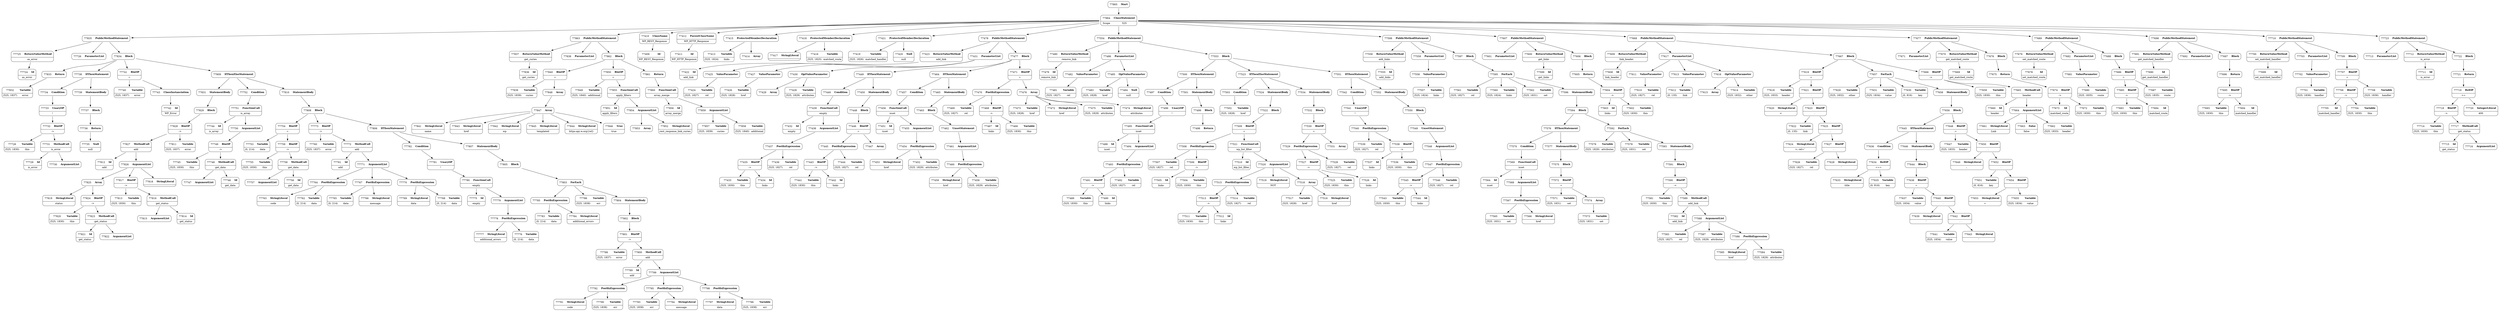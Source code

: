 digraph ast {
node [shape=none];
77825 [label=<<TABLE border='1' cellspacing='0' cellpadding='10' style='rounded' ><TR><TD border='0'>77825</TD><TD border='0'><B>Array</B></TD></TR></TABLE>>];
77825 -> 77819 [weight=2];
77825 -> 77824 [weight=2];
77824 [label=<<TABLE border='1' cellspacing='0' cellpadding='10' style='rounded' ><TR><TD border='0'>77824</TD><TD border='0'><B>BinOP</B></TD></TR><HR/><TR><TD border='0' cellpadding='5' colspan='2'>-&gt;</TD></TR></TABLE>>];
77824 -> 77820 [weight=2];
77824 -> 77823 [weight=2];
77827 [label=<<TABLE border='1' cellspacing='0' cellpadding='10' style='rounded' ><TR><TD border='0'>77827</TD><TD border='0'><B>MethodCall</B></TD></TR><HR/><TR><TD border='0' cellpadding='5' colspan='2'>add</TD></TR></TABLE>>];
77827 -> 77812 [weight=2];
77827 -> 77826 [weight=2];
77826 [label=<<TABLE border='1' cellspacing='0' cellpadding='10' style='rounded' ><TR><TD border='0'>77826</TD><TD border='0'><B>ArgumentList</B></TD></TR></TABLE>>];
77826 -> 77817 [weight=2];
77826 -> 77818 [weight=2];
77826 -> 77825 [weight=2];
77829 [label=<<TABLE border='1' cellspacing='0' cellpadding='10' style='rounded' ><TR><TD border='0'>77829</TD><TD border='0'><B>Block</B></TD></TR></TABLE>>];
77829 -> 77828 [weight=2];
77828 [label=<<TABLE border='1' cellspacing='0' cellpadding='10' style='rounded' ><TR><TD border='0'>77828</TD><TD border='0'><B>BinOP</B></TD></TR><HR/><TR><TD border='0' cellpadding='5' colspan='2'>-&gt;</TD></TR></TABLE>>];
77828 -> 77811 [weight=2];
77828 -> 77827 [weight=2];
77831 [label=<<TABLE border='1' cellspacing='0' cellpadding='10' style='rounded' ><TR><TD border='0'>77831</TD><TD border='0'><B>StatementBody</B></TD></TR></TABLE>>];
77831 -> 77829 [weight=2];
77833 [label=<<TABLE border='1' cellspacing='0' cellpadding='10' style='rounded' ><TR><TD border='0'>77833</TD><TD border='0'><B>Return</B></TD></TR></TABLE>>];
77833 -> 77832 [weight=2];
77832 [label=<<TABLE border='1' cellspacing='0' cellpadding='10' style='rounded' ><TR><TD border='0'>77832</TD><TD border='0'><B>Variable</B></TD></TR><HR/><TR><TD border='0' cellpadding='5'>(525, 1837)</TD><TD border='0' cellpadding='5'>error</TD></TR></TABLE>>];
77835 [label=<<TABLE border='1' cellspacing='0' cellpadding='10' style='rounded' ><TR><TD border='0'>77835</TD><TD border='0'><B>PublicMethodStatement</B></TD></TR></TABLE>>];
77835 -> 77725 [weight=2];
77835 -> 77726 [weight=2];
77835 -> 77834 [weight=2];
77834 [label=<<TABLE border='1' cellspacing='0' cellpadding='10' style='rounded' ><TR><TD border='0'>77834</TD><TD border='0'><B>Block</B></TD></TR></TABLE>>];
77834 -> 77738 [weight=2];
77834 -> 77741 [weight=2];
77834 -> 77809 [weight=2];
77834 -> 77833 [weight=2];
77837 [label=<<TABLE border='1' cellspacing='0' cellpadding='10' style='rounded' ><TR><TD border='0'>77837</TD><TD border='0'><B>ReturnValueMethod</B></TD></TR><HR/><TR><TD border='0' cellpadding='5' colspan='2'>get_curies</TD></TR></TABLE>>];
77837 -> 77836 [weight=2];
77836 [label=<<TABLE border='1' cellspacing='0' cellpadding='10' style='rounded' ><TR><TD border='0'>77836</TD><TD border='0'><B>Id</B></TD></TR><HR/><TR><TD border='0' cellpadding='5' colspan='2'>get_curies</TD></TR></TABLE>>];
77839 [label=<<TABLE border='1' cellspacing='0' cellpadding='10' style='rounded' ><TR><TD border='0'>77839</TD><TD border='0'><B>Variable</B></TD></TR><HR/><TR><TD border='0' cellpadding='5'>(525, 1839)</TD><TD border='0' cellpadding='5'>curies</TD></TR></TABLE>>];
77838 [label=<<TABLE border='1' cellspacing='0' cellpadding='10' style='rounded' ><TR><TD border='0'>77838</TD><TD border='0'><B>ParameterList</B></TD></TR></TABLE>>];
77841 [label=<<TABLE border='1' cellspacing='0' cellpadding='10' style='rounded' ><TR><TD border='0'>77841</TD><TD border='0'><B>StringLiteral</B></TD></TR><HR/><TR><TD border='0' cellpadding='5' colspan='2'>name</TD></TR></TABLE>>];
77840 [label=<<TABLE border='1' cellspacing='0' cellpadding='10' style='rounded' ><TR><TD border='0'>77840</TD><TD border='0'><B>BinOP</B></TD></TR><HR/><TR><TD border='0' cellpadding='5' colspan='2'>=</TD></TR></TABLE>>];
77840 -> 77839 [weight=2];
77840 -> 77848 [weight=2];
77843 [label=<<TABLE border='1' cellspacing='0' cellpadding='10' style='rounded' ><TR><TD border='0'>77843</TD><TD border='0'><B>StringLiteral</B></TD></TR><HR/><TR><TD border='0' cellpadding='5' colspan='2'>href</TD></TR></TABLE>>];
77842 [label=<<TABLE border='1' cellspacing='0' cellpadding='10' style='rounded' ><TR><TD border='0'>77842</TD><TD border='0'><B>StringLiteral</B></TD></TR><HR/><TR><TD border='0' cellpadding='5' colspan='2'>wp</TD></TR></TABLE>>];
77845 [label=<<TABLE border='1' cellspacing='0' cellpadding='10' style='rounded' ><TR><TD border='0'>77845</TD><TD border='0'><B>StringLiteral</B></TD></TR><HR/><TR><TD border='0' cellpadding='5' colspan='2'>templated</TD></TR></TABLE>>];
77844 [label=<<TABLE border='1' cellspacing='0' cellpadding='10' style='rounded' ><TR><TD border='0'>77844</TD><TD border='0'><B>StringLiteral</B></TD></TR><HR/><TR><TD border='0' cellpadding='5' colspan='2'>https:api.w.org{rel}</TD></TR></TABLE>>];
77847 [label=<<TABLE border='1' cellspacing='0' cellpadding='10' style='rounded' ><TR><TD border='0'>77847</TD><TD border='0'><B>Array</B></TD></TR></TABLE>>];
77847 -> 77841 [weight=2];
77847 -> 77842 [weight=2];
77847 -> 77843 [weight=2];
77847 -> 77844 [weight=2];
77847 -> 77845 [weight=2];
77847 -> 77846 [weight=2];
77846 [label=<<TABLE border='1' cellspacing='0' cellpadding='10' style='rounded' ><TR><TD border='0'>77846</TD><TD border='0'><B>True</B></TD></TR><HR/><TR><TD border='0' cellpadding='5' colspan='2'>true</TD></TR></TABLE>>];
77849 [label=<<TABLE border='1' cellspacing='0' cellpadding='10' style='rounded' ><TR><TD border='0'>77849</TD><TD border='0'><B>Variable</B></TD></TR><HR/><TR><TD border='0' cellpadding='5'>(525, 1840)</TD><TD border='0' cellpadding='5'>additional</TD></TR></TABLE>>];
77848 [label=<<TABLE border='1' cellspacing='0' cellpadding='10' style='rounded' ><TR><TD border='0'>77848</TD><TD border='0'><B>Array</B></TD></TR></TABLE>>];
77848 -> 77847 [weight=2];
77851 [label=<<TABLE border='1' cellspacing='0' cellpadding='10' style='rounded' ><TR><TD border='0'>77851</TD><TD border='0'><B>Id</B></TD></TR><HR/><TR><TD border='0' cellpadding='5' colspan='2'>apply_filters</TD></TR></TABLE>>];
77850 [label=<<TABLE border='1' cellspacing='0' cellpadding='10' style='rounded' ><TR><TD border='0'>77850</TD><TD border='0'><B>BinOP</B></TD></TR><HR/><TR><TD border='0' cellpadding='5' colspan='2'>=</TD></TR></TABLE>>];
77850 -> 77849 [weight=2];
77850 -> 77855 [weight=2];
77853 [label=<<TABLE border='1' cellspacing='0' cellpadding='10' style='rounded' ><TR><TD border='0'>77853</TD><TD border='0'><B>Array</B></TD></TR></TABLE>>];
77852 [label=<<TABLE border='1' cellspacing='0' cellpadding='10' style='rounded' ><TR><TD border='0'>77852</TD><TD border='0'><B>StringLiteral</B></TD></TR><HR/><TR><TD border='0' cellpadding='5' colspan='2'>rest_response_link_curies</TD></TR></TABLE>>];
77855 [label=<<TABLE border='1' cellspacing='0' cellpadding='10' style='rounded' ><TR><TD border='0'>77855</TD><TD border='0'><B>FunctionCall</B></TD></TR><HR/><TR><TD border='0' cellpadding='5' colspan='2'>apply_filters</TD></TR></TABLE>>];
77855 -> 77851 [weight=2];
77855 -> 77854 [weight=2];
77854 [label=<<TABLE border='1' cellspacing='0' cellpadding='10' style='rounded' ><TR><TD border='0'>77854</TD><TD border='0'><B>ArgumentList</B></TD></TR></TABLE>>];
77854 -> 77852 [weight=2];
77854 -> 77853 [weight=2];
77857 [label=<<TABLE border='1' cellspacing='0' cellpadding='10' style='rounded' ><TR><TD border='0'>77857</TD><TD border='0'><B>Variable</B></TD></TR><HR/><TR><TD border='0' cellpadding='5'>(525, 1839)</TD><TD border='0' cellpadding='5'>curies</TD></TR></TABLE>>];
77856 [label=<<TABLE border='1' cellspacing='0' cellpadding='10' style='rounded' ><TR><TD border='0'>77856</TD><TD border='0'><B>Id</B></TD></TR><HR/><TR><TD border='0' cellpadding='5' colspan='2'>array_merge</TD></TR></TABLE>>];
77859 [label=<<TABLE border='1' cellspacing='0' cellpadding='10' style='rounded' ><TR><TD border='0'>77859</TD><TD border='0'><B>ArgumentList</B></TD></TR></TABLE>>];
77859 -> 77857 [weight=2];
77859 -> 77858 [weight=2];
77858 [label=<<TABLE border='1' cellspacing='0' cellpadding='10' style='rounded' ><TR><TD border='0'>77858</TD><TD border='0'><B>Variable</B></TD></TR><HR/><TR><TD border='0' cellpadding='5'>(525, 1840)</TD><TD border='0' cellpadding='5'>additional</TD></TR></TABLE>>];
77861 [label=<<TABLE border='1' cellspacing='0' cellpadding='10' style='rounded' ><TR><TD border='0'>77861</TD><TD border='0'><B>Return</B></TD></TR></TABLE>>];
77861 -> 77860 [weight=2];
77860 [label=<<TABLE border='1' cellspacing='0' cellpadding='10' style='rounded' ><TR><TD border='0'>77860</TD><TD border='0'><B>FunctionCall</B></TD></TR><HR/><TR><TD border='0' cellpadding='5' colspan='2'>array_merge</TD></TR></TABLE>>];
77860 -> 77856 [weight=2];
77860 -> 77859 [weight=2];
77863 [label=<<TABLE border='1' cellspacing='0' cellpadding='10' style='rounded' ><TR><TD border='0'>77863</TD><TD border='0'><B>PublicMethodStatement</B></TD></TR></TABLE>>];
77863 -> 77837 [weight=2];
77863 -> 77838 [weight=2];
77863 -> 77862 [weight=2];
77862 [label=<<TABLE border='1' cellspacing='0' cellpadding='10' style='rounded' ><TR><TD border='0'>77862</TD><TD border='0'><B>Block</B></TD></TR></TABLE>>];
77862 -> 77840 [weight=2];
77862 -> 77850 [weight=2];
77862 -> 77861 [weight=2];
77865 [label=<<TABLE border='1' cellspacing='0' cellpadding='10' style='rounded' ><TR><TD border='0'>77865</TD><TD border='0'><B>Start</B></TD></TR></TABLE>>];
77865 -> 77864 [weight=2];
77864 [label=<<TABLE border='1' cellspacing='0' cellpadding='10' style='rounded' ><TR><TD border='0'>77864</TD><TD border='0'><B>ClassStatement</B></TD></TR><HR/><TR><TD border='0' cellpadding='5'>Scope</TD><TD border='0' cellpadding='5'>525</TD></TR></TABLE>>];
77864 -> 77410 [weight=2];
77864 -> 77412 [weight=2];
77864 -> 77415 [weight=2];
77864 -> 77418 [weight=2];
77864 -> 77421 [weight=2];
77864 -> 77478 [weight=2];
77864 -> 77554 [weight=2];
77864 -> 77598 [weight=2];
77864 -> 77607 [weight=2];
77864 -> 77668 [weight=2];
77864 -> 77677 [weight=2];
77864 -> 77689 [weight=2];
77864 -> 77698 [weight=2];
77864 -> 77710 [weight=2];
77864 -> 77723 [weight=2];
77864 -> 77835 [weight=2];
77864 -> 77863 [weight=2];
77409 [label=<<TABLE border='1' cellspacing='0' cellpadding='10' style='rounded' ><TR><TD border='0'>77409</TD><TD border='0'><B>Id</B></TD></TR><HR/><TR><TD border='0' cellpadding='5' colspan='2'>WP_REST_Response</TD></TR></TABLE>>];
77411 [label=<<TABLE border='1' cellspacing='0' cellpadding='10' style='rounded' ><TR><TD border='0'>77411</TD><TD border='0'><B>Id</B></TD></TR><HR/><TR><TD border='0' cellpadding='5' colspan='2'>WP_HTTP_Response</TD></TR></TABLE>>];
77410 [label=<<TABLE border='1' cellspacing='0' cellpadding='10' style='rounded' ><TR><TD border='0'>77410</TD><TD border='0'><B>ClassName</B></TD></TR><HR/><TR><TD border='0' cellpadding='5' colspan='2'>WP_REST_Response</TD></TR></TABLE>>];
77410 -> 77409 [weight=2];
77413 [label=<<TABLE border='1' cellspacing='0' cellpadding='10' style='rounded' ><TR><TD border='0'>77413</TD><TD border='0'><B>Variable</B></TD></TR><HR/><TR><TD border='0' cellpadding='5'>(525, 1824)</TD><TD border='0' cellpadding='5'>links</TD></TR></TABLE>>];
77412 [label=<<TABLE border='1' cellspacing='0' cellpadding='10' style='rounded' ><TR><TD border='0'>77412</TD><TD border='0'><B>ParentClassName</B></TD></TR><HR/><TR><TD border='0' cellpadding='5' colspan='2'>WP_HTTP_Response</TD></TR></TABLE>>];
77412 -> 77411 [weight=2];
77415 [label=<<TABLE border='1' cellspacing='0' cellpadding='10' style='rounded' ><TR><TD border='0'>77415</TD><TD border='0'><B>ProtectedMemberDeclaration</B></TD></TR></TABLE>>];
77415 -> 77413 [weight=2];
77415 -> 77414 [weight=2];
77414 [label=<<TABLE border='1' cellspacing='0' cellpadding='10' style='rounded' ><TR><TD border='0'>77414</TD><TD border='0'><B>Array</B></TD></TR></TABLE>>];
77417 [label=<<TABLE border='1' cellspacing='0' cellpadding='10' style='rounded' ><TR><TD border='0'>77417</TD><TD border='0'><B>StringLiteral</B></TD></TR><HR/><TR><TD border='0' cellpadding='5' colspan='2'></TD></TR></TABLE>>];
77416 [label=<<TABLE border='1' cellspacing='0' cellpadding='10' style='rounded' ><TR><TD border='0'>77416</TD><TD border='0'><B>Variable</B></TD></TR><HR/><TR><TD border='0' cellpadding='5'>(525, 1825)</TD><TD border='0' cellpadding='5'>matched_route</TD></TR></TABLE>>];
77419 [label=<<TABLE border='1' cellspacing='0' cellpadding='10' style='rounded' ><TR><TD border='0'>77419</TD><TD border='0'><B>Variable</B></TD></TR><HR/><TR><TD border='0' cellpadding='5'>(525, 1826)</TD><TD border='0' cellpadding='5'>matched_handler</TD></TR></TABLE>>];
77418 [label=<<TABLE border='1' cellspacing='0' cellpadding='10' style='rounded' ><TR><TD border='0'>77418</TD><TD border='0'><B>ProtectedMemberDeclaration</B></TD></TR></TABLE>>];
77418 -> 77416 [weight=2];
77418 -> 77417 [weight=2];
77421 [label=<<TABLE border='1' cellspacing='0' cellpadding='10' style='rounded' ><TR><TD border='0'>77421</TD><TD border='0'><B>ProtectedMemberDeclaration</B></TD></TR></TABLE>>];
77421 -> 77419 [weight=2];
77421 -> 77420 [weight=2];
77420 [label=<<TABLE border='1' cellspacing='0' cellpadding='10' style='rounded' ><TR><TD border='0'>77420</TD><TD border='0'><B>Null</B></TD></TR><HR/><TR><TD border='0' cellpadding='5' colspan='2'>null</TD></TR></TABLE>>];
77423 [label=<<TABLE border='1' cellspacing='0' cellpadding='10' style='rounded' ><TR><TD border='0'>77423</TD><TD border='0'><B>ReturnValueMethod</B></TD></TR><HR/><TR><TD border='0' cellpadding='5' colspan='2'>add_link</TD></TR></TABLE>>];
77423 -> 77422 [weight=2];
77422 [label=<<TABLE border='1' cellspacing='0' cellpadding='10' style='rounded' ><TR><TD border='0'>77422</TD><TD border='0'><B>Id</B></TD></TR><HR/><TR><TD border='0' cellpadding='5' colspan='2'>add_link</TD></TR></TABLE>>];
77425 [label=<<TABLE border='1' cellspacing='0' cellpadding='10' style='rounded' ><TR><TD border='0'>77425</TD><TD border='0'><B>ValueParameter</B></TD></TR></TABLE>>];
77425 -> 77424 [weight=2];
77424 [label=<<TABLE border='1' cellspacing='0' cellpadding='10' style='rounded' ><TR><TD border='0'>77424</TD><TD border='0'><B>Variable</B></TD></TR><HR/><TR><TD border='0' cellpadding='5'>(525, 1827)</TD><TD border='0' cellpadding='5'>rel</TD></TR></TABLE>>];
77427 [label=<<TABLE border='1' cellspacing='0' cellpadding='10' style='rounded' ><TR><TD border='0'>77427</TD><TD border='0'><B>ValueParameter</B></TD></TR></TABLE>>];
77427 -> 77426 [weight=2];
77426 [label=<<TABLE border='1' cellspacing='0' cellpadding='10' style='rounded' ><TR><TD border='0'>77426</TD><TD border='0'><B>Variable</B></TD></TR><HR/><TR><TD border='0' cellpadding='5'>(525, 1828)</TD><TD border='0' cellpadding='5'>href</TD></TR></TABLE>>];
77429 [label=<<TABLE border='1' cellspacing='0' cellpadding='10' style='rounded' ><TR><TD border='0'>77429</TD><TD border='0'><B>Array</B></TD></TR></TABLE>>];
77428 [label=<<TABLE border='1' cellspacing='0' cellpadding='10' style='rounded' ><TR><TD border='0'>77428</TD><TD border='0'><B>Variable</B></TD></TR><HR/><TR><TD border='0' cellpadding='5'>(525, 1829)</TD><TD border='0' cellpadding='5'>attributes</TD></TR></TABLE>>];
77431 [label=<<TABLE border='1' cellspacing='0' cellpadding='10' style='rounded' ><TR><TD border='0'>77431</TD><TD border='0'><B>ParameterList</B></TD></TR></TABLE>>];
77431 -> 77425 [weight=2];
77431 -> 77427 [weight=2];
77431 -> 77430 [weight=2];
77430 [label=<<TABLE border='1' cellspacing='0' cellpadding='10' style='rounded' ><TR><TD border='0'>77430</TD><TD border='0'><B>OptValueParameter</B></TD></TR></TABLE>>];
77430 -> 77428 [weight=2];
77430 -> 77429 [weight=2];
77433 [label=<<TABLE border='1' cellspacing='0' cellpadding='10' style='rounded' ><TR><TD border='0'>77433</TD><TD border='0'><B>Variable</B></TD></TR><HR/><TR><TD border='0' cellpadding='5'>(525, 1830)</TD><TD border='0' cellpadding='5'>this</TD></TR></TABLE>>];
77432 [label=<<TABLE border='1' cellspacing='0' cellpadding='10' style='rounded' ><TR><TD border='0'>77432</TD><TD border='0'><B>Id</B></TD></TR><HR/><TR><TD border='0' cellpadding='5' colspan='2'>empty</TD></TR></TABLE>>];
77435 [label=<<TABLE border='1' cellspacing='0' cellpadding='10' style='rounded' ><TR><TD border='0'>77435</TD><TD border='0'><B>BinOP</B></TD></TR><HR/><TR><TD border='0' cellpadding='5' colspan='2'>-&gt;</TD></TR></TABLE>>];
77435 -> 77433 [weight=2];
77435 -> 77434 [weight=2];
77434 [label=<<TABLE border='1' cellspacing='0' cellpadding='10' style='rounded' ><TR><TD border='0'>77434</TD><TD border='0'><B>Id</B></TD></TR><HR/><TR><TD border='0' cellpadding='5' colspan='2'>links</TD></TR></TABLE>>];
77437 [label=<<TABLE border='1' cellspacing='0' cellpadding='10' style='rounded' ><TR><TD border='0'>77437</TD><TD border='0'><B>PostfixExpression</B></TD></TR></TABLE>>];
77437 -> 77435 [weight=2];
77437 -> 77436 [weight=2];
77436 [label=<<TABLE border='1' cellspacing='0' cellpadding='10' style='rounded' ><TR><TD border='0'>77436</TD><TD border='0'><B>Variable</B></TD></TR><HR/><TR><TD border='0' cellpadding='5'>(525, 1827)</TD><TD border='0' cellpadding='5'>rel</TD></TR></TABLE>>];
77439 [label=<<TABLE border='1' cellspacing='0' cellpadding='10' style='rounded' ><TR><TD border='0'>77439</TD><TD border='0'><B>FunctionCall</B></TD></TR><HR/><TR><TD border='0' cellpadding='5' colspan='2'>empty</TD></TR></TABLE>>];
77439 -> 77432 [weight=2];
77439 -> 77438 [weight=2];
77438 [label=<<TABLE border='1' cellspacing='0' cellpadding='10' style='rounded' ><TR><TD border='0'>77438</TD><TD border='0'><B>ArgumentList</B></TD></TR></TABLE>>];
77438 -> 77437 [weight=2];
77441 [label=<<TABLE border='1' cellspacing='0' cellpadding='10' style='rounded' ><TR><TD border='0'>77441</TD><TD border='0'><B>Variable</B></TD></TR><HR/><TR><TD border='0' cellpadding='5'>(525, 1830)</TD><TD border='0' cellpadding='5'>this</TD></TR></TABLE>>];
77440 [label=<<TABLE border='1' cellspacing='0' cellpadding='10' style='rounded' ><TR><TD border='0'>77440</TD><TD border='0'><B>Condition</B></TD></TR></TABLE>>];
77440 -> 77439 [weight=2];
77443 [label=<<TABLE border='1' cellspacing='0' cellpadding='10' style='rounded' ><TR><TD border='0'>77443</TD><TD border='0'><B>BinOP</B></TD></TR><HR/><TR><TD border='0' cellpadding='5' colspan='2'>-&gt;</TD></TR></TABLE>>];
77443 -> 77441 [weight=2];
77443 -> 77442 [weight=2];
77442 [label=<<TABLE border='1' cellspacing='0' cellpadding='10' style='rounded' ><TR><TD border='0'>77442</TD><TD border='0'><B>Id</B></TD></TR><HR/><TR><TD border='0' cellpadding='5' colspan='2'>links</TD></TR></TABLE>>];
77445 [label=<<TABLE border='1' cellspacing='0' cellpadding='10' style='rounded' ><TR><TD border='0'>77445</TD><TD border='0'><B>PostfixExpression</B></TD></TR></TABLE>>];
77445 -> 77443 [weight=2];
77445 -> 77444 [weight=2];
77444 [label=<<TABLE border='1' cellspacing='0' cellpadding='10' style='rounded' ><TR><TD border='0'>77444</TD><TD border='0'><B>Variable</B></TD></TR><HR/><TR><TD border='0' cellpadding='5'>(525, 1827)</TD><TD border='0' cellpadding='5'>rel</TD></TR></TABLE>>];
77447 [label=<<TABLE border='1' cellspacing='0' cellpadding='10' style='rounded' ><TR><TD border='0'>77447</TD><TD border='0'><B>Array</B></TD></TR></TABLE>>];
77446 [label=<<TABLE border='1' cellspacing='0' cellpadding='10' style='rounded' ><TR><TD border='0'>77446</TD><TD border='0'><B>BinOP</B></TD></TR><HR/><TR><TD border='0' cellpadding='5' colspan='2'>=</TD></TR></TABLE>>];
77446 -> 77445 [weight=2];
77446 -> 77447 [weight=2];
77449 [label=<<TABLE border='1' cellspacing='0' cellpadding='10' style='rounded' ><TR><TD border='0'>77449</TD><TD border='0'><B>IfThenStatement</B></TD></TR></TABLE>>];
77449 -> 77440 [weight=2];
77449 -> 77450 [weight=2];
77448 [label=<<TABLE border='1' cellspacing='0' cellpadding='10' style='rounded' ><TR><TD border='0'>77448</TD><TD border='0'><B>Block</B></TD></TR></TABLE>>];
77448 -> 77446 [weight=2];
77451 [label=<<TABLE border='1' cellspacing='0' cellpadding='10' style='rounded' ><TR><TD border='0'>77451</TD><TD border='0'><B>Id</B></TD></TR><HR/><TR><TD border='0' cellpadding='5' colspan='2'>isset</TD></TR></TABLE>>];
77450 [label=<<TABLE border='1' cellspacing='0' cellpadding='10' style='rounded' ><TR><TD border='0'>77450</TD><TD border='0'><B>StatementBody</B></TD></TR></TABLE>>];
77450 -> 77448 [weight=2];
77453 [label=<<TABLE border='1' cellspacing='0' cellpadding='10' style='rounded' ><TR><TD border='0'>77453</TD><TD border='0'><B>StringLiteral</B></TD></TR><HR/><TR><TD border='0' cellpadding='5' colspan='2'>href</TD></TR></TABLE>>];
77452 [label=<<TABLE border='1' cellspacing='0' cellpadding='10' style='rounded' ><TR><TD border='0'>77452</TD><TD border='0'><B>Variable</B></TD></TR><HR/><TR><TD border='0' cellpadding='5'>(525, 1829)</TD><TD border='0' cellpadding='5'>attributes</TD></TR></TABLE>>];
77455 [label=<<TABLE border='1' cellspacing='0' cellpadding='10' style='rounded' ><TR><TD border='0'>77455</TD><TD border='0'><B>ArgumentList</B></TD></TR></TABLE>>];
77455 -> 77454 [weight=2];
77454 [label=<<TABLE border='1' cellspacing='0' cellpadding='10' style='rounded' ><TR><TD border='0'>77454</TD><TD border='0'><B>PostfixExpression</B></TD></TR></TABLE>>];
77454 -> 77452 [weight=2];
77454 -> 77453 [weight=2];
77457 [label=<<TABLE border='1' cellspacing='0' cellpadding='10' style='rounded' ><TR><TD border='0'>77457</TD><TD border='0'><B>Condition</B></TD></TR></TABLE>>];
77457 -> 77456 [weight=2];
77456 [label=<<TABLE border='1' cellspacing='0' cellpadding='10' style='rounded' ><TR><TD border='0'>77456</TD><TD border='0'><B>FunctionCall</B></TD></TR><HR/><TR><TD border='0' cellpadding='5' colspan='2'>isset</TD></TR></TABLE>>];
77456 -> 77451 [weight=2];
77456 -> 77455 [weight=2];
77459 [label=<<TABLE border='1' cellspacing='0' cellpadding='10' style='rounded' ><TR><TD border='0'>77459</TD><TD border='0'><B>StringLiteral</B></TD></TR><HR/><TR><TD border='0' cellpadding='5' colspan='2'>href</TD></TR></TABLE>>];
77458 [label=<<TABLE border='1' cellspacing='0' cellpadding='10' style='rounded' ><TR><TD border='0'>77458</TD><TD border='0'><B>Variable</B></TD></TR><HR/><TR><TD border='0' cellpadding='5'>(525, 1829)</TD><TD border='0' cellpadding='5'>attributes</TD></TR></TABLE>>];
77461 [label=<<TABLE border='1' cellspacing='0' cellpadding='10' style='rounded' ><TR><TD border='0'>77461</TD><TD border='0'><B>ArgumentList</B></TD></TR></TABLE>>];
77461 -> 77460 [weight=2];
77460 [label=<<TABLE border='1' cellspacing='0' cellpadding='10' style='rounded' ><TR><TD border='0'>77460</TD><TD border='0'><B>PostfixExpression</B></TD></TR></TABLE>>];
77460 -> 77458 [weight=2];
77460 -> 77459 [weight=2];
77463 [label=<<TABLE border='1' cellspacing='0' cellpadding='10' style='rounded' ><TR><TD border='0'>77463</TD><TD border='0'><B>Block</B></TD></TR></TABLE>>];
77463 -> 77462 [weight=2];
77462 [label=<<TABLE border='1' cellspacing='0' cellpadding='10' style='rounded' ><TR><TD border='0'>77462</TD><TD border='0'><B>UnsetStatement</B></TD></TR></TABLE>>];
77462 -> 77461 [weight=2];
77465 [label=<<TABLE border='1' cellspacing='0' cellpadding='10' style='rounded' ><TR><TD border='0'>77465</TD><TD border='0'><B>StatementBody</B></TD></TR></TABLE>>];
77465 -> 77463 [weight=2];
77464 [label=<<TABLE border='1' cellspacing='0' cellpadding='10' style='rounded' ><TR><TD border='0'>77464</TD><TD border='0'><B>IfThenStatement</B></TD></TR></TABLE>>];
77464 -> 77457 [weight=2];
77464 -> 77465 [weight=2];
77467 [label=<<TABLE border='1' cellspacing='0' cellpadding='10' style='rounded' ><TR><TD border='0'>77467</TD><TD border='0'><B>Id</B></TD></TR><HR/><TR><TD border='0' cellpadding='5' colspan='2'>links</TD></TR></TABLE>>];
77466 [label=<<TABLE border='1' cellspacing='0' cellpadding='10' style='rounded' ><TR><TD border='0'>77466</TD><TD border='0'><B>Variable</B></TD></TR><HR/><TR><TD border='0' cellpadding='5'>(525, 1830)</TD><TD border='0' cellpadding='5'>this</TD></TR></TABLE>>];
77469 [label=<<TABLE border='1' cellspacing='0' cellpadding='10' style='rounded' ><TR><TD border='0'>77469</TD><TD border='0'><B>Variable</B></TD></TR><HR/><TR><TD border='0' cellpadding='5'>(525, 1827)</TD><TD border='0' cellpadding='5'>rel</TD></TR></TABLE>>];
77468 [label=<<TABLE border='1' cellspacing='0' cellpadding='10' style='rounded' ><TR><TD border='0'>77468</TD><TD border='0'><B>BinOP</B></TD></TR><HR/><TR><TD border='0' cellpadding='5' colspan='2'>-&gt;</TD></TR></TABLE>>];
77468 -> 77466 [weight=2];
77468 -> 77467 [weight=2];
77471 [label=<<TABLE border='1' cellspacing='0' cellpadding='10' style='rounded' ><TR><TD border='0'>77471</TD><TD border='0'><B>BinOP</B></TD></TR><HR/><TR><TD border='0' cellpadding='5' colspan='2'>=</TD></TR></TABLE>>];
77471 -> 77470 [weight=2];
77471 -> 77476 [weight=2];
77470 [label=<<TABLE border='1' cellspacing='0' cellpadding='10' style='rounded' ><TR><TD border='0'>77470</TD><TD border='0'><B>PostfixExpression</B></TD></TR></TABLE>>];
77470 -> 77468 [weight=2];
77470 -> 77469 [weight=2];
77473 [label=<<TABLE border='1' cellspacing='0' cellpadding='10' style='rounded' ><TR><TD border='0'>77473</TD><TD border='0'><B>Variable</B></TD></TR><HR/><TR><TD border='0' cellpadding='5'>(525, 1828)</TD><TD border='0' cellpadding='5'>href</TD></TR></TABLE>>];
77472 [label=<<TABLE border='1' cellspacing='0' cellpadding='10' style='rounded' ><TR><TD border='0'>77472</TD><TD border='0'><B>StringLiteral</B></TD></TR><HR/><TR><TD border='0' cellpadding='5' colspan='2'>href</TD></TR></TABLE>>];
77475 [label=<<TABLE border='1' cellspacing='0' cellpadding='10' style='rounded' ><TR><TD border='0'>77475</TD><TD border='0'><B>Variable</B></TD></TR><HR/><TR><TD border='0' cellpadding='5'>(525, 1829)</TD><TD border='0' cellpadding='5'>attributes</TD></TR></TABLE>>];
77474 [label=<<TABLE border='1' cellspacing='0' cellpadding='10' style='rounded' ><TR><TD border='0'>77474</TD><TD border='0'><B>StringLiteral</B></TD></TR><HR/><TR><TD border='0' cellpadding='5' colspan='2'>attributes</TD></TR></TABLE>>];
77477 [label=<<TABLE border='1' cellspacing='0' cellpadding='10' style='rounded' ><TR><TD border='0'>77477</TD><TD border='0'><B>Block</B></TD></TR></TABLE>>];
77477 -> 77449 [weight=2];
77477 -> 77464 [weight=2];
77477 -> 77471 [weight=2];
77476 [label=<<TABLE border='1' cellspacing='0' cellpadding='10' style='rounded' ><TR><TD border='0'>77476</TD><TD border='0'><B>Array</B></TD></TR></TABLE>>];
77476 -> 77472 [weight=2];
77476 -> 77473 [weight=2];
77476 -> 77474 [weight=2];
77476 -> 77475 [weight=2];
77479 [label=<<TABLE border='1' cellspacing='0' cellpadding='10' style='rounded' ><TR><TD border='0'>77479</TD><TD border='0'><B>Id</B></TD></TR><HR/><TR><TD border='0' cellpadding='5' colspan='2'>remove_link</TD></TR></TABLE>>];
77478 [label=<<TABLE border='1' cellspacing='0' cellpadding='10' style='rounded' ><TR><TD border='0'>77478</TD><TD border='0'><B>PublicMethodStatement</B></TD></TR></TABLE>>];
77478 -> 77423 [weight=2];
77478 -> 77431 [weight=2];
77478 -> 77477 [weight=2];
77481 [label=<<TABLE border='1' cellspacing='0' cellpadding='10' style='rounded' ><TR><TD border='0'>77481</TD><TD border='0'><B>Variable</B></TD></TR><HR/><TR><TD border='0' cellpadding='5'>(525, 1827)</TD><TD border='0' cellpadding='5'>rel</TD></TR></TABLE>>];
77480 [label=<<TABLE border='1' cellspacing='0' cellpadding='10' style='rounded' ><TR><TD border='0'>77480</TD><TD border='0'><B>ReturnValueMethod</B></TD></TR><HR/><TR><TD border='0' cellpadding='5' colspan='2'>remove_link</TD></TR></TABLE>>];
77480 -> 77479 [weight=2];
77483 [label=<<TABLE border='1' cellspacing='0' cellpadding='10' style='rounded' ><TR><TD border='0'>77483</TD><TD border='0'><B>Variable</B></TD></TR><HR/><TR><TD border='0' cellpadding='5'>(525, 1828)</TD><TD border='0' cellpadding='5'>href</TD></TR></TABLE>>];
77482 [label=<<TABLE border='1' cellspacing='0' cellpadding='10' style='rounded' ><TR><TD border='0'>77482</TD><TD border='0'><B>ValueParameter</B></TD></TR></TABLE>>];
77482 -> 77481 [weight=2];
77485 [label=<<TABLE border='1' cellspacing='0' cellpadding='10' style='rounded' ><TR><TD border='0'>77485</TD><TD border='0'><B>OptValueParameter</B></TD></TR></TABLE>>];
77485 -> 77483 [weight=2];
77485 -> 77484 [weight=2];
77484 [label=<<TABLE border='1' cellspacing='0' cellpadding='10' style='rounded' ><TR><TD border='0'>77484</TD><TD border='0'><B>Null</B></TD></TR><HR/><TR><TD border='0' cellpadding='5' colspan='2'>null</TD></TR></TABLE>>];
77486 [label=<<TABLE border='1' cellspacing='0' cellpadding='10' style='rounded' ><TR><TD border='0'>77486</TD><TD border='0'><B>ParameterList</B></TD></TR></TABLE>>];
77486 -> 77482 [weight=2];
77486 -> 77485 [weight=2];
77489 [label=<<TABLE border='1' cellspacing='0' cellpadding='10' style='rounded' ><TR><TD border='0'>77489</TD><TD border='0'><B>Variable</B></TD></TR><HR/><TR><TD border='0' cellpadding='5'>(525, 1830)</TD><TD border='0' cellpadding='5'>this</TD></TR></TABLE>>];
77488 [label=<<TABLE border='1' cellspacing='0' cellpadding='10' style='rounded' ><TR><TD border='0'>77488</TD><TD border='0'><B>Id</B></TD></TR><HR/><TR><TD border='0' cellpadding='5' colspan='2'>isset</TD></TR></TABLE>>];
77491 [label=<<TABLE border='1' cellspacing='0' cellpadding='10' style='rounded' ><TR><TD border='0'>77491</TD><TD border='0'><B>BinOP</B></TD></TR><HR/><TR><TD border='0' cellpadding='5' colspan='2'>-&gt;</TD></TR></TABLE>>];
77491 -> 77489 [weight=2];
77491 -> 77490 [weight=2];
77490 [label=<<TABLE border='1' cellspacing='0' cellpadding='10' style='rounded' ><TR><TD border='0'>77490</TD><TD border='0'><B>Id</B></TD></TR><HR/><TR><TD border='0' cellpadding='5' colspan='2'>links</TD></TR></TABLE>>];
77493 [label=<<TABLE border='1' cellspacing='0' cellpadding='10' style='rounded' ><TR><TD border='0'>77493</TD><TD border='0'><B>PostfixExpression</B></TD></TR></TABLE>>];
77493 -> 77491 [weight=2];
77493 -> 77492 [weight=2];
77492 [label=<<TABLE border='1' cellspacing='0' cellpadding='10' style='rounded' ><TR><TD border='0'>77492</TD><TD border='0'><B>Variable</B></TD></TR><HR/><TR><TD border='0' cellpadding='5'>(525, 1827)</TD><TD border='0' cellpadding='5'>rel</TD></TR></TABLE>>];
77495 [label=<<TABLE border='1' cellspacing='0' cellpadding='10' style='rounded' ><TR><TD border='0'>77495</TD><TD border='0'><B>FunctionCall</B></TD></TR><HR/><TR><TD border='0' cellpadding='5' colspan='2'>isset</TD></TR></TABLE>>];
77495 -> 77488 [weight=2];
77495 -> 77494 [weight=2];
77494 [label=<<TABLE border='1' cellspacing='0' cellpadding='10' style='rounded' ><TR><TD border='0'>77494</TD><TD border='0'><B>ArgumentList</B></TD></TR></TABLE>>];
77494 -> 77493 [weight=2];
77497 [label=<<TABLE border='1' cellspacing='0' cellpadding='10' style='rounded' ><TR><TD border='0'>77497</TD><TD border='0'><B>Condition</B></TD></TR></TABLE>>];
77497 -> 77496 [weight=2];
77496 [label=<<TABLE border='1' cellspacing='0' cellpadding='10' style='rounded' ><TR><TD border='0'>77496</TD><TD border='0'><B>UnaryOP</B></TD></TR><HR/><TR><TD border='0' cellpadding='5' colspan='2'>!</TD></TR></TABLE>>];
77496 -> 77495 [weight=2];
77499 [label=<<TABLE border='1' cellspacing='0' cellpadding='10' style='rounded' ><TR><TD border='0'>77499</TD><TD border='0'><B>Block</B></TD></TR></TABLE>>];
77499 -> 77498 [weight=2];
77498 [label=<<TABLE border='1' cellspacing='0' cellpadding='10' style='rounded' ><TR><TD border='0'>77498</TD><TD border='0'><B>Return</B></TD></TR></TABLE>>];
77501 [label=<<TABLE border='1' cellspacing='0' cellpadding='10' style='rounded' ><TR><TD border='0'>77501</TD><TD border='0'><B>StatementBody</B></TD></TR></TABLE>>];
77501 -> 77499 [weight=2];
77500 [label=<<TABLE border='1' cellspacing='0' cellpadding='10' style='rounded' ><TR><TD border='0'>77500</TD><TD border='0'><B>IfThenStatement</B></TD></TR></TABLE>>];
77500 -> 77497 [weight=2];
77500 -> 77501 [weight=2];
77503 [label=<<TABLE border='1' cellspacing='0' cellpadding='10' style='rounded' ><TR><TD border='0'>77503</TD><TD border='0'><B>Condition</B></TD></TR></TABLE>>];
77503 -> 77502 [weight=2];
77502 [label=<<TABLE border='1' cellspacing='0' cellpadding='10' style='rounded' ><TR><TD border='0'>77502</TD><TD border='0'><B>Variable</B></TD></TR><HR/><TR><TD border='0' cellpadding='5'>(525, 1828)</TD><TD border='0' cellpadding='5'>href</TD></TR></TABLE>>];
77505 [label=<<TABLE border='1' cellspacing='0' cellpadding='10' style='rounded' ><TR><TD border='0'>77505</TD><TD border='0'><B>Id</B></TD></TR><HR/><TR><TD border='0' cellpadding='5' colspan='2'>links</TD></TR></TABLE>>];
77504 [label=<<TABLE border='1' cellspacing='0' cellpadding='10' style='rounded' ><TR><TD border='0'>77504</TD><TD border='0'><B>Variable</B></TD></TR><HR/><TR><TD border='0' cellpadding='5'>(525, 1830)</TD><TD border='0' cellpadding='5'>this</TD></TR></TABLE>>];
77507 [label=<<TABLE border='1' cellspacing='0' cellpadding='10' style='rounded' ><TR><TD border='0'>77507</TD><TD border='0'><B>Variable</B></TD></TR><HR/><TR><TD border='0' cellpadding='5'>(525, 1827)</TD><TD border='0' cellpadding='5'>rel</TD></TR></TABLE>>];
77506 [label=<<TABLE border='1' cellspacing='0' cellpadding='10' style='rounded' ><TR><TD border='0'>77506</TD><TD border='0'><B>BinOP</B></TD></TR><HR/><TR><TD border='0' cellpadding='5' colspan='2'>-&gt;</TD></TR></TABLE>>];
77506 -> 77504 [weight=2];
77506 -> 77505 [weight=2];
77509 [label=<<TABLE border='1' cellspacing='0' cellpadding='10' style='rounded' ><TR><TD border='0'>77509</TD><TD border='0'><B>BinOP</B></TD></TR><HR/><TR><TD border='0' cellpadding='5' colspan='2'>=</TD></TR></TABLE>>];
77509 -> 77508 [weight=2];
77509 -> 77521 [weight=2];
77508 [label=<<TABLE border='1' cellspacing='0' cellpadding='10' style='rounded' ><TR><TD border='0'>77508</TD><TD border='0'><B>PostfixExpression</B></TD></TR></TABLE>>];
77508 -> 77506 [weight=2];
77508 -> 77507 [weight=2];
77511 [label=<<TABLE border='1' cellspacing='0' cellpadding='10' style='rounded' ><TR><TD border='0'>77511</TD><TD border='0'><B>Variable</B></TD></TR><HR/><TR><TD border='0' cellpadding='5'>(525, 1830)</TD><TD border='0' cellpadding='5'>this</TD></TR></TABLE>>];
77510 [label=<<TABLE border='1' cellspacing='0' cellpadding='10' style='rounded' ><TR><TD border='0'>77510</TD><TD border='0'><B>Id</B></TD></TR><HR/><TR><TD border='0' cellpadding='5' colspan='2'>wp_list_filter</TD></TR></TABLE>>];
77513 [label=<<TABLE border='1' cellspacing='0' cellpadding='10' style='rounded' ><TR><TD border='0'>77513</TD><TD border='0'><B>BinOP</B></TD></TR><HR/><TR><TD border='0' cellpadding='5' colspan='2'>-&gt;</TD></TR></TABLE>>];
77513 -> 77511 [weight=2];
77513 -> 77512 [weight=2];
77512 [label=<<TABLE border='1' cellspacing='0' cellpadding='10' style='rounded' ><TR><TD border='0'>77512</TD><TD border='0'><B>Id</B></TD></TR><HR/><TR><TD border='0' cellpadding='5' colspan='2'>links</TD></TR></TABLE>>];
77515 [label=<<TABLE border='1' cellspacing='0' cellpadding='10' style='rounded' ><TR><TD border='0'>77515</TD><TD border='0'><B>PostfixExpression</B></TD></TR></TABLE>>];
77515 -> 77513 [weight=2];
77515 -> 77514 [weight=2];
77514 [label=<<TABLE border='1' cellspacing='0' cellpadding='10' style='rounded' ><TR><TD border='0'>77514</TD><TD border='0'><B>Variable</B></TD></TR><HR/><TR><TD border='0' cellpadding='5'>(525, 1827)</TD><TD border='0' cellpadding='5'>rel</TD></TR></TABLE>>];
77517 [label=<<TABLE border='1' cellspacing='0' cellpadding='10' style='rounded' ><TR><TD border='0'>77517</TD><TD border='0'><B>Variable</B></TD></TR><HR/><TR><TD border='0' cellpadding='5'>(525, 1828)</TD><TD border='0' cellpadding='5'>href</TD></TR></TABLE>>];
77516 [label=<<TABLE border='1' cellspacing='0' cellpadding='10' style='rounded' ><TR><TD border='0'>77516</TD><TD border='0'><B>StringLiteral</B></TD></TR><HR/><TR><TD border='0' cellpadding='5' colspan='2'>href</TD></TR></TABLE>>];
77519 [label=<<TABLE border='1' cellspacing='0' cellpadding='10' style='rounded' ><TR><TD border='0'>77519</TD><TD border='0'><B>StringLiteral</B></TD></TR><HR/><TR><TD border='0' cellpadding='5' colspan='2'>NOT</TD></TR></TABLE>>];
77518 [label=<<TABLE border='1' cellspacing='0' cellpadding='10' style='rounded' ><TR><TD border='0'>77518</TD><TD border='0'><B>Array</B></TD></TR></TABLE>>];
77518 -> 77516 [weight=2];
77518 -> 77517 [weight=2];
77521 [label=<<TABLE border='1' cellspacing='0' cellpadding='10' style='rounded' ><TR><TD border='0'>77521</TD><TD border='0'><B>FunctionCall</B></TD></TR><HR/><TR><TD border='0' cellpadding='5' colspan='2'>wp_list_filter</TD></TR></TABLE>>];
77521 -> 77510 [weight=2];
77521 -> 77520 [weight=2];
77520 [label=<<TABLE border='1' cellspacing='0' cellpadding='10' style='rounded' ><TR><TD border='0'>77520</TD><TD border='0'><B>ArgumentList</B></TD></TR></TABLE>>];
77520 -> 77515 [weight=2];
77520 -> 77518 [weight=2];
77520 -> 77519 [weight=2];
77523 [label=<<TABLE border='1' cellspacing='0' cellpadding='10' style='rounded' ><TR><TD border='0'>77523</TD><TD border='0'><B>IfThenElseStatement</B></TD></TR></TABLE>>];
77523 -> 77503 [weight=2];
77523 -> 77524 [weight=2];
77523 -> 77534 [weight=2];
77522 [label=<<TABLE border='1' cellspacing='0' cellpadding='10' style='rounded' ><TR><TD border='0'>77522</TD><TD border='0'><B>Block</B></TD></TR></TABLE>>];
77522 -> 77509 [weight=2];
77525 [label=<<TABLE border='1' cellspacing='0' cellpadding='10' style='rounded' ><TR><TD border='0'>77525</TD><TD border='0'><B>Variable</B></TD></TR><HR/><TR><TD border='0' cellpadding='5'>(525, 1830)</TD><TD border='0' cellpadding='5'>this</TD></TR></TABLE>>];
77524 [label=<<TABLE border='1' cellspacing='0' cellpadding='10' style='rounded' ><TR><TD border='0'>77524</TD><TD border='0'><B>StatementBody</B></TD></TR></TABLE>>];
77524 -> 77522 [weight=2];
77527 [label=<<TABLE border='1' cellspacing='0' cellpadding='10' style='rounded' ><TR><TD border='0'>77527</TD><TD border='0'><B>BinOP</B></TD></TR><HR/><TR><TD border='0' cellpadding='5' colspan='2'>-&gt;</TD></TR></TABLE>>];
77527 -> 77525 [weight=2];
77527 -> 77526 [weight=2];
77526 [label=<<TABLE border='1' cellspacing='0' cellpadding='10' style='rounded' ><TR><TD border='0'>77526</TD><TD border='0'><B>Id</B></TD></TR><HR/><TR><TD border='0' cellpadding='5' colspan='2'>links</TD></TR></TABLE>>];
77529 [label=<<TABLE border='1' cellspacing='0' cellpadding='10' style='rounded' ><TR><TD border='0'>77529</TD><TD border='0'><B>PostfixExpression</B></TD></TR></TABLE>>];
77529 -> 77527 [weight=2];
77529 -> 77528 [weight=2];
77528 [label=<<TABLE border='1' cellspacing='0' cellpadding='10' style='rounded' ><TR><TD border='0'>77528</TD><TD border='0'><B>Variable</B></TD></TR><HR/><TR><TD border='0' cellpadding='5'>(525, 1827)</TD><TD border='0' cellpadding='5'>rel</TD></TR></TABLE>>];
77531 [label=<<TABLE border='1' cellspacing='0' cellpadding='10' style='rounded' ><TR><TD border='0'>77531</TD><TD border='0'><B>Array</B></TD></TR></TABLE>>];
77530 [label=<<TABLE border='1' cellspacing='0' cellpadding='10' style='rounded' ><TR><TD border='0'>77530</TD><TD border='0'><B>BinOP</B></TD></TR><HR/><TR><TD border='0' cellpadding='5' colspan='2'>=</TD></TR></TABLE>>];
77530 -> 77529 [weight=2];
77530 -> 77531 [weight=2];
77532 [label=<<TABLE border='1' cellspacing='0' cellpadding='10' style='rounded' ><TR><TD border='0'>77532</TD><TD border='0'><B>Block</B></TD></TR></TABLE>>];
77532 -> 77530 [weight=2];
77534 [label=<<TABLE border='1' cellspacing='0' cellpadding='10' style='rounded' ><TR><TD border='0'>77534</TD><TD border='0'><B>StatementBody</B></TD></TR></TABLE>>];
77534 -> 77532 [weight=2];
77537 [label=<<TABLE border='1' cellspacing='0' cellpadding='10' style='rounded' ><TR><TD border='0'>77537</TD><TD border='0'><B>Id</B></TD></TR><HR/><TR><TD border='0' cellpadding='5' colspan='2'>links</TD></TR></TABLE>>];
77536 [label=<<TABLE border='1' cellspacing='0' cellpadding='10' style='rounded' ><TR><TD border='0'>77536</TD><TD border='0'><B>Variable</B></TD></TR><HR/><TR><TD border='0' cellpadding='5'>(525, 1830)</TD><TD border='0' cellpadding='5'>this</TD></TR></TABLE>>];
77539 [label=<<TABLE border='1' cellspacing='0' cellpadding='10' style='rounded' ><TR><TD border='0'>77539</TD><TD border='0'><B>Variable</B></TD></TR><HR/><TR><TD border='0' cellpadding='5'>(525, 1827)</TD><TD border='0' cellpadding='5'>rel</TD></TR></TABLE>>];
77538 [label=<<TABLE border='1' cellspacing='0' cellpadding='10' style='rounded' ><TR><TD border='0'>77538</TD><TD border='0'><B>BinOP</B></TD></TR><HR/><TR><TD border='0' cellpadding='5' colspan='2'>-&gt;</TD></TR></TABLE>>];
77538 -> 77536 [weight=2];
77538 -> 77537 [weight=2];
77541 [label=<<TABLE border='1' cellspacing='0' cellpadding='10' style='rounded' ><TR><TD border='0'>77541</TD><TD border='0'><B>UnaryOP</B></TD></TR><HR/><TR><TD border='0' cellpadding='5' colspan='2'>!</TD></TR></TABLE>>];
77541 -> 77540 [weight=2];
77540 [label=<<TABLE border='1' cellspacing='0' cellpadding='10' style='rounded' ><TR><TD border='0'>77540</TD><TD border='0'><B>PostfixExpression</B></TD></TR></TABLE>>];
77540 -> 77538 [weight=2];
77540 -> 77539 [weight=2];
77543 [label=<<TABLE border='1' cellspacing='0' cellpadding='10' style='rounded' ><TR><TD border='0'>77543</TD><TD border='0'><B>Variable</B></TD></TR><HR/><TR><TD border='0' cellpadding='5'>(525, 1830)</TD><TD border='0' cellpadding='5'>this</TD></TR></TABLE>>];
77542 [label=<<TABLE border='1' cellspacing='0' cellpadding='10' style='rounded' ><TR><TD border='0'>77542</TD><TD border='0'><B>Condition</B></TD></TR></TABLE>>];
77542 -> 77541 [weight=2];
77545 [label=<<TABLE border='1' cellspacing='0' cellpadding='10' style='rounded' ><TR><TD border='0'>77545</TD><TD border='0'><B>BinOP</B></TD></TR><HR/><TR><TD border='0' cellpadding='5' colspan='2'>-&gt;</TD></TR></TABLE>>];
77545 -> 77543 [weight=2];
77545 -> 77544 [weight=2];
77544 [label=<<TABLE border='1' cellspacing='0' cellpadding='10' style='rounded' ><TR><TD border='0'>77544</TD><TD border='0'><B>Id</B></TD></TR><HR/><TR><TD border='0' cellpadding='5' colspan='2'>links</TD></TR></TABLE>>];
77547 [label=<<TABLE border='1' cellspacing='0' cellpadding='10' style='rounded' ><TR><TD border='0'>77547</TD><TD border='0'><B>PostfixExpression</B></TD></TR></TABLE>>];
77547 -> 77545 [weight=2];
77547 -> 77546 [weight=2];
77546 [label=<<TABLE border='1' cellspacing='0' cellpadding='10' style='rounded' ><TR><TD border='0'>77546</TD><TD border='0'><B>Variable</B></TD></TR><HR/><TR><TD border='0' cellpadding='5'>(525, 1827)</TD><TD border='0' cellpadding='5'>rel</TD></TR></TABLE>>];
77549 [label=<<TABLE border='1' cellspacing='0' cellpadding='10' style='rounded' ><TR><TD border='0'>77549</TD><TD border='0'><B>UnsetStatement</B></TD></TR></TABLE>>];
77549 -> 77548 [weight=2];
77548 [label=<<TABLE border='1' cellspacing='0' cellpadding='10' style='rounded' ><TR><TD border='0'>77548</TD><TD border='0'><B>ArgumentList</B></TD></TR></TABLE>>];
77548 -> 77547 [weight=2];
77551 [label=<<TABLE border='1' cellspacing='0' cellpadding='10' style='rounded' ><TR><TD border='0'>77551</TD><TD border='0'><B>IfThenStatement</B></TD></TR></TABLE>>];
77551 -> 77542 [weight=2];
77551 -> 77552 [weight=2];
77550 [label=<<TABLE border='1' cellspacing='0' cellpadding='10' style='rounded' ><TR><TD border='0'>77550</TD><TD border='0'><B>Block</B></TD></TR></TABLE>>];
77550 -> 77549 [weight=2];
77553 [label=<<TABLE border='1' cellspacing='0' cellpadding='10' style='rounded' ><TR><TD border='0'>77553</TD><TD border='0'><B>Block</B></TD></TR></TABLE>>];
77553 -> 77500 [weight=2];
77553 -> 77523 [weight=2];
77553 -> 77551 [weight=2];
77552 [label=<<TABLE border='1' cellspacing='0' cellpadding='10' style='rounded' ><TR><TD border='0'>77552</TD><TD border='0'><B>StatementBody</B></TD></TR></TABLE>>];
77552 -> 77550 [weight=2];
77555 [label=<<TABLE border='1' cellspacing='0' cellpadding='10' style='rounded' ><TR><TD border='0'>77555</TD><TD border='0'><B>Id</B></TD></TR><HR/><TR><TD border='0' cellpadding='5' colspan='2'>add_links</TD></TR></TABLE>>];
77554 [label=<<TABLE border='1' cellspacing='0' cellpadding='10' style='rounded' ><TR><TD border='0'>77554</TD><TD border='0'><B>PublicMethodStatement</B></TD></TR></TABLE>>];
77554 -> 77480 [weight=2];
77554 -> 77486 [weight=2];
77554 -> 77553 [weight=2];
77557 [label=<<TABLE border='1' cellspacing='0' cellpadding='10' style='rounded' ><TR><TD border='0'>77557</TD><TD border='0'><B>Variable</B></TD></TR><HR/><TR><TD border='0' cellpadding='5'>(525, 1824)</TD><TD border='0' cellpadding='5'>links</TD></TR></TABLE>>];
77556 [label=<<TABLE border='1' cellspacing='0' cellpadding='10' style='rounded' ><TR><TD border='0'>77556</TD><TD border='0'><B>ReturnValueMethod</B></TD></TR><HR/><TR><TD border='0' cellpadding='5' colspan='2'>add_links</TD></TR></TABLE>>];
77556 -> 77555 [weight=2];
77559 [label=<<TABLE border='1' cellspacing='0' cellpadding='10' style='rounded' ><TR><TD border='0'>77559</TD><TD border='0'><B>ParameterList</B></TD></TR></TABLE>>];
77559 -> 77558 [weight=2];
77558 [label=<<TABLE border='1' cellspacing='0' cellpadding='10' style='rounded' ><TR><TD border='0'>77558</TD><TD border='0'><B>ValueParameter</B></TD></TR></TABLE>>];
77558 -> 77557 [weight=2];
77561 [label=<<TABLE border='1' cellspacing='0' cellpadding='10' style='rounded' ><TR><TD border='0'>77561</TD><TD border='0'><B>Variable</B></TD></TR><HR/><TR><TD border='0' cellpadding='5'>(525, 1827)</TD><TD border='0' cellpadding='5'>rel</TD></TR></TABLE>>];
77560 [label=<<TABLE border='1' cellspacing='0' cellpadding='10' style='rounded' ><TR><TD border='0'>77560</TD><TD border='0'><B>Variable</B></TD></TR><HR/><TR><TD border='0' cellpadding='5'>(525, 1824)</TD><TD border='0' cellpadding='5'>links</TD></TR></TABLE>>];
77562 [label=<<TABLE border='1' cellspacing='0' cellpadding='10' style='rounded' ><TR><TD border='0'>77562</TD><TD border='0'><B>Variable</B></TD></TR><HR/><TR><TD border='0' cellpadding='5'>(525, 1831)</TD><TD border='0' cellpadding='5'>set</TD></TR></TABLE>>];
77565 [label=<<TABLE border='1' cellspacing='0' cellpadding='10' style='rounded' ><TR><TD border='0'>77565</TD><TD border='0'><B>Variable</B></TD></TR><HR/><TR><TD border='0' cellpadding='5'>(525, 1831)</TD><TD border='0' cellpadding='5'>set</TD></TR></TABLE>>];
77564 [label=<<TABLE border='1' cellspacing='0' cellpadding='10' style='rounded' ><TR><TD border='0'>77564</TD><TD border='0'><B>Id</B></TD></TR><HR/><TR><TD border='0' cellpadding='5' colspan='2'>isset</TD></TR></TABLE>>];
77567 [label=<<TABLE border='1' cellspacing='0' cellpadding='10' style='rounded' ><TR><TD border='0'>77567</TD><TD border='0'><B>PostfixExpression</B></TD></TR></TABLE>>];
77567 -> 77565 [weight=2];
77567 -> 77566 [weight=2];
77566 [label=<<TABLE border='1' cellspacing='0' cellpadding='10' style='rounded' ><TR><TD border='0'>77566</TD><TD border='0'><B>StringLiteral</B></TD></TR><HR/><TR><TD border='0' cellpadding='5' colspan='2'>href</TD></TR></TABLE>>];
77569 [label=<<TABLE border='1' cellspacing='0' cellpadding='10' style='rounded' ><TR><TD border='0'>77569</TD><TD border='0'><B>FunctionCall</B></TD></TR><HR/><TR><TD border='0' cellpadding='5' colspan='2'>isset</TD></TR></TABLE>>];
77569 -> 77564 [weight=2];
77569 -> 77568 [weight=2];
77568 [label=<<TABLE border='1' cellspacing='0' cellpadding='10' style='rounded' ><TR><TD border='0'>77568</TD><TD border='0'><B>ArgumentList</B></TD></TR></TABLE>>];
77568 -> 77567 [weight=2];
77571 [label=<<TABLE border='1' cellspacing='0' cellpadding='10' style='rounded' ><TR><TD border='0'>77571</TD><TD border='0'><B>Variable</B></TD></TR><HR/><TR><TD border='0' cellpadding='5'>(525, 1831)</TD><TD border='0' cellpadding='5'>set</TD></TR></TABLE>>];
77570 [label=<<TABLE border='1' cellspacing='0' cellpadding='10' style='rounded' ><TR><TD border='0'>77570</TD><TD border='0'><B>Condition</B></TD></TR></TABLE>>];
77570 -> 77569 [weight=2];
77573 [label=<<TABLE border='1' cellspacing='0' cellpadding='10' style='rounded' ><TR><TD border='0'>77573</TD><TD border='0'><B>Variable</B></TD></TR><HR/><TR><TD border='0' cellpadding='5'>(525, 1831)</TD><TD border='0' cellpadding='5'>set</TD></TR></TABLE>>];
77572 [label=<<TABLE border='1' cellspacing='0' cellpadding='10' style='rounded' ><TR><TD border='0'>77572</TD><TD border='0'><B>BinOP</B></TD></TR><HR/><TR><TD border='0' cellpadding='5' colspan='2'>=</TD></TR></TABLE>>];
77572 -> 77571 [weight=2];
77572 -> 77574 [weight=2];
77575 [label=<<TABLE border='1' cellspacing='0' cellpadding='10' style='rounded' ><TR><TD border='0'>77575</TD><TD border='0'><B>Block</B></TD></TR></TABLE>>];
77575 -> 77572 [weight=2];
77574 [label=<<TABLE border='1' cellspacing='0' cellpadding='10' style='rounded' ><TR><TD border='0'>77574</TD><TD border='0'><B>Array</B></TD></TR></TABLE>>];
77574 -> 77573 [weight=2];
77577 [label=<<TABLE border='1' cellspacing='0' cellpadding='10' style='rounded' ><TR><TD border='0'>77577</TD><TD border='0'><B>StatementBody</B></TD></TR></TABLE>>];
77577 -> 77575 [weight=2];
77576 [label=<<TABLE border='1' cellspacing='0' cellpadding='10' style='rounded' ><TR><TD border='0'>77576</TD><TD border='0'><B>IfThenStatement</B></TD></TR></TABLE>>];
77576 -> 77570 [weight=2];
77576 -> 77577 [weight=2];
77579 [label=<<TABLE border='1' cellspacing='0' cellpadding='10' style='rounded' ><TR><TD border='0'>77579</TD><TD border='0'><B>Variable</B></TD></TR><HR/><TR><TD border='0' cellpadding='5'>(525, 1829)</TD><TD border='0' cellpadding='5'>attributes</TD></TR></TABLE>>];
77578 [label=<<TABLE border='1' cellspacing='0' cellpadding='10' style='rounded' ><TR><TD border='0'>77578</TD><TD border='0'><B>Variable</B></TD></TR><HR/><TR><TD border='0' cellpadding='5'>(525, 1831)</TD><TD border='0' cellpadding='5'>set</TD></TR></TABLE>>];
77581 [label=<<TABLE border='1' cellspacing='0' cellpadding='10' style='rounded' ><TR><TD border='0'>77581</TD><TD border='0'><B>Variable</B></TD></TR><HR/><TR><TD border='0' cellpadding='5'>(525, 1830)</TD><TD border='0' cellpadding='5'>this</TD></TR></TABLE>>];
77583 [label=<<TABLE border='1' cellspacing='0' cellpadding='10' style='rounded' ><TR><TD border='0'>77583</TD><TD border='0'><B>Variable</B></TD></TR><HR/><TR><TD border='0' cellpadding='5'>(525, 1827)</TD><TD border='0' cellpadding='5'>rel</TD></TR></TABLE>>];
77582 [label=<<TABLE border='1' cellspacing='0' cellpadding='10' style='rounded' ><TR><TD border='0'>77582</TD><TD border='0'><B>Id</B></TD></TR><HR/><TR><TD border='0' cellpadding='5' colspan='2'>add_link</TD></TR></TABLE>>];
77585 [label=<<TABLE border='1' cellspacing='0' cellpadding='10' style='rounded' ><TR><TD border='0'>77585</TD><TD border='0'><B>StringLiteral</B></TD></TR><HR/><TR><TD border='0' cellpadding='5' colspan='2'>href</TD></TR></TABLE>>];
77584 [label=<<TABLE border='1' cellspacing='0' cellpadding='10' style='rounded' ><TR><TD border='0'>77584</TD><TD border='0'><B>Variable</B></TD></TR><HR/><TR><TD border='0' cellpadding='5'>(525, 1829)</TD><TD border='0' cellpadding='5'>attributes</TD></TR></TABLE>>];
77587 [label=<<TABLE border='1' cellspacing='0' cellpadding='10' style='rounded' ><TR><TD border='0'>77587</TD><TD border='0'><B>Variable</B></TD></TR><HR/><TR><TD border='0' cellpadding='5'>(525, 1829)</TD><TD border='0' cellpadding='5'>attributes</TD></TR></TABLE>>];
77586 [label=<<TABLE border='1' cellspacing='0' cellpadding='10' style='rounded' ><TR><TD border='0'>77586</TD><TD border='0'><B>PostfixExpression</B></TD></TR></TABLE>>];
77586 -> 77584 [weight=2];
77586 -> 77585 [weight=2];
77589 [label=<<TABLE border='1' cellspacing='0' cellpadding='10' style='rounded' ><TR><TD border='0'>77589</TD><TD border='0'><B>MethodCall</B></TD></TR><HR/><TR><TD border='0' cellpadding='5' colspan='2'>add_link</TD></TR></TABLE>>];
77589 -> 77582 [weight=2];
77589 -> 77588 [weight=2];
77588 [label=<<TABLE border='1' cellspacing='0' cellpadding='10' style='rounded' ><TR><TD border='0'>77588</TD><TD border='0'><B>ArgumentList</B></TD></TR></TABLE>>];
77588 -> 77583 [weight=2];
77588 -> 77586 [weight=2];
77588 -> 77587 [weight=2];
77591 [label=<<TABLE border='1' cellspacing='0' cellpadding='10' style='rounded' ><TR><TD border='0'>77591</TD><TD border='0'><B>Block</B></TD></TR></TABLE>>];
77591 -> 77590 [weight=2];
77590 [label=<<TABLE border='1' cellspacing='0' cellpadding='10' style='rounded' ><TR><TD border='0'>77590</TD><TD border='0'><B>BinOP</B></TD></TR><HR/><TR><TD border='0' cellpadding='5' colspan='2'>-&gt;</TD></TR></TABLE>>];
77590 -> 77581 [weight=2];
77590 -> 77589 [weight=2];
77593 [label=<<TABLE border='1' cellspacing='0' cellpadding='10' style='rounded' ><TR><TD border='0'>77593</TD><TD border='0'><B>StatementBody</B></TD></TR></TABLE>>];
77593 -> 77591 [weight=2];
77592 [label=<<TABLE border='1' cellspacing='0' cellpadding='10' style='rounded' ><TR><TD border='0'>77592</TD><TD border='0'><B>ForEach</B></TD></TR></TABLE>>];
77592 -> 77578 [weight=2];
77592 -> 77579 [weight=2];
77592 -> 77593 [weight=2];
77595 [label=<<TABLE border='1' cellspacing='0' cellpadding='10' style='rounded' ><TR><TD border='0'>77595</TD><TD border='0'><B>ForEach</B></TD></TR></TABLE>>];
77595 -> 77560 [weight=2];
77595 -> 77561 [weight=2];
77595 -> 77562 [weight=2];
77595 -> 77596 [weight=2];
77594 [label=<<TABLE border='1' cellspacing='0' cellpadding='10' style='rounded' ><TR><TD border='0'>77594</TD><TD border='0'><B>Block</B></TD></TR></TABLE>>];
77594 -> 77576 [weight=2];
77594 -> 77592 [weight=2];
77597 [label=<<TABLE border='1' cellspacing='0' cellpadding='10' style='rounded' ><TR><TD border='0'>77597</TD><TD border='0'><B>Block</B></TD></TR></TABLE>>];
77597 -> 77595 [weight=2];
77596 [label=<<TABLE border='1' cellspacing='0' cellpadding='10' style='rounded' ><TR><TD border='0'>77596</TD><TD border='0'><B>StatementBody</B></TD></TR></TABLE>>];
77596 -> 77594 [weight=2];
77599 [label=<<TABLE border='1' cellspacing='0' cellpadding='10' style='rounded' ><TR><TD border='0'>77599</TD><TD border='0'><B>Id</B></TD></TR><HR/><TR><TD border='0' cellpadding='5' colspan='2'>get_links</TD></TR></TABLE>>];
77598 [label=<<TABLE border='1' cellspacing='0' cellpadding='10' style='rounded' ><TR><TD border='0'>77598</TD><TD border='0'><B>PublicMethodStatement</B></TD></TR></TABLE>>];
77598 -> 77556 [weight=2];
77598 -> 77559 [weight=2];
77598 -> 77597 [weight=2];
77601 [label=<<TABLE border='1' cellspacing='0' cellpadding='10' style='rounded' ><TR><TD border='0'>77601</TD><TD border='0'><B>ParameterList</B></TD></TR></TABLE>>];
77600 [label=<<TABLE border='1' cellspacing='0' cellpadding='10' style='rounded' ><TR><TD border='0'>77600</TD><TD border='0'><B>ReturnValueMethod</B></TD></TR><HR/><TR><TD border='0' cellpadding='5' colspan='2'>get_links</TD></TR></TABLE>>];
77600 -> 77599 [weight=2];
77603 [label=<<TABLE border='1' cellspacing='0' cellpadding='10' style='rounded' ><TR><TD border='0'>77603</TD><TD border='0'><B>Id</B></TD></TR><HR/><TR><TD border='0' cellpadding='5' colspan='2'>links</TD></TR></TABLE>>];
77602 [label=<<TABLE border='1' cellspacing='0' cellpadding='10' style='rounded' ><TR><TD border='0'>77602</TD><TD border='0'><B>Variable</B></TD></TR><HR/><TR><TD border='0' cellpadding='5'>(525, 1830)</TD><TD border='0' cellpadding='5'>this</TD></TR></TABLE>>];
77605 [label=<<TABLE border='1' cellspacing='0' cellpadding='10' style='rounded' ><TR><TD border='0'>77605</TD><TD border='0'><B>Return</B></TD></TR></TABLE>>];
77605 -> 77604 [weight=2];
77604 [label=<<TABLE border='1' cellspacing='0' cellpadding='10' style='rounded' ><TR><TD border='0'>77604</TD><TD border='0'><B>BinOP</B></TD></TR><HR/><TR><TD border='0' cellpadding='5' colspan='2'>-&gt;</TD></TR></TABLE>>];
77604 -> 77602 [weight=2];
77604 -> 77603 [weight=2];
77607 [label=<<TABLE border='1' cellspacing='0' cellpadding='10' style='rounded' ><TR><TD border='0'>77607</TD><TD border='0'><B>PublicMethodStatement</B></TD></TR></TABLE>>];
77607 -> 77600 [weight=2];
77607 -> 77601 [weight=2];
77607 -> 77606 [weight=2];
77606 [label=<<TABLE border='1' cellspacing='0' cellpadding='10' style='rounded' ><TR><TD border='0'>77606</TD><TD border='0'><B>Block</B></TD></TR></TABLE>>];
77606 -> 77605 [weight=2];
77609 [label=<<TABLE border='1' cellspacing='0' cellpadding='10' style='rounded' ><TR><TD border='0'>77609</TD><TD border='0'><B>ReturnValueMethod</B></TD></TR><HR/><TR><TD border='0' cellpadding='5' colspan='2'>link_header</TD></TR></TABLE>>];
77609 -> 77608 [weight=2];
77608 [label=<<TABLE border='1' cellspacing='0' cellpadding='10' style='rounded' ><TR><TD border='0'>77608</TD><TD border='0'><B>Id</B></TD></TR><HR/><TR><TD border='0' cellpadding='5' colspan='2'>link_header</TD></TR></TABLE>>];
77611 [label=<<TABLE border='1' cellspacing='0' cellpadding='10' style='rounded' ><TR><TD border='0'>77611</TD><TD border='0'><B>ValueParameter</B></TD></TR></TABLE>>];
77611 -> 77610 [weight=2];
77610 [label=<<TABLE border='1' cellspacing='0' cellpadding='10' style='rounded' ><TR><TD border='0'>77610</TD><TD border='0'><B>Variable</B></TD></TR><HR/><TR><TD border='0' cellpadding='5'>(525, 1827)</TD><TD border='0' cellpadding='5'>rel</TD></TR></TABLE>>];
77613 [label=<<TABLE border='1' cellspacing='0' cellpadding='10' style='rounded' ><TR><TD border='0'>77613</TD><TD border='0'><B>ValueParameter</B></TD></TR></TABLE>>];
77613 -> 77612 [weight=2];
77612 [label=<<TABLE border='1' cellspacing='0' cellpadding='10' style='rounded' ><TR><TD border='0'>77612</TD><TD border='0'><B>Variable</B></TD></TR><HR/><TR><TD border='0' cellpadding='5'>(0, 135)</TD><TD border='0' cellpadding='5'>link</TD></TR></TABLE>>];
77615 [label=<<TABLE border='1' cellspacing='0' cellpadding='10' style='rounded' ><TR><TD border='0'>77615</TD><TD border='0'><B>Array</B></TD></TR></TABLE>>];
77614 [label=<<TABLE border='1' cellspacing='0' cellpadding='10' style='rounded' ><TR><TD border='0'>77614</TD><TD border='0'><B>Variable</B></TD></TR><HR/><TR><TD border='0' cellpadding='5'>(525, 1832)</TD><TD border='0' cellpadding='5'>other</TD></TR></TABLE>>];
77617 [label=<<TABLE border='1' cellspacing='0' cellpadding='10' style='rounded' ><TR><TD border='0'>77617</TD><TD border='0'><B>ParameterList</B></TD></TR></TABLE>>];
77617 -> 77611 [weight=2];
77617 -> 77613 [weight=2];
77617 -> 77616 [weight=2];
77616 [label=<<TABLE border='1' cellspacing='0' cellpadding='10' style='rounded' ><TR><TD border='0'>77616</TD><TD border='0'><B>OptValueParameter</B></TD></TR></TABLE>>];
77616 -> 77614 [weight=2];
77616 -> 77615 [weight=2];
77619 [label=<<TABLE border='1' cellspacing='0' cellpadding='10' style='rounded' ><TR><TD border='0'>77619</TD><TD border='0'><B>BinOP</B></TD></TR><HR/><TR><TD border='0' cellpadding='5' colspan='2'>=</TD></TR></TABLE>>];
77619 -> 77618 [weight=2];
77619 -> 77621 [weight=2];
77618 [label=<<TABLE border='1' cellspacing='0' cellpadding='10' style='rounded' ><TR><TD border='0'>77618</TD><TD border='0'><B>Variable</B></TD></TR><HR/><TR><TD border='0' cellpadding='5'>(525, 1833)</TD><TD border='0' cellpadding='5'>header</TD></TR></TABLE>>];
77621 [label=<<TABLE border='1' cellspacing='0' cellpadding='10' style='rounded' ><TR><TD border='0'>77621</TD><TD border='0'><B>BinOP</B></TD></TR><HR/><TR><TD border='0' cellpadding='5' colspan='2'>.</TD></TR></TABLE>>];
77621 -> 77620 [weight=2];
77621 -> 77623 [weight=2];
77620 [label=<<TABLE border='1' cellspacing='0' cellpadding='10' style='rounded' ><TR><TD border='0'>77620</TD><TD border='0'><B>StringLiteral</B></TD></TR><HR/><TR><TD border='0' cellpadding='5' colspan='2'>&lt;</TD></TR></TABLE>>];
77623 [label=<<TABLE border='1' cellspacing='0' cellpadding='10' style='rounded' ><TR><TD border='0'>77623</TD><TD border='0'><B>BinOP</B></TD></TR><HR/><TR><TD border='0' cellpadding='5' colspan='2'>.</TD></TR></TABLE>>];
77623 -> 77622 [weight=2];
77623 -> 77625 [weight=2];
77622 [label=<<TABLE border='1' cellspacing='0' cellpadding='10' style='rounded' ><TR><TD border='0'>77622</TD><TD border='0'><B>Variable</B></TD></TR><HR/><TR><TD border='0' cellpadding='5'>(0, 135)</TD><TD border='0' cellpadding='5'>link</TD></TR></TABLE>>];
77625 [label=<<TABLE border='1' cellspacing='0' cellpadding='10' style='rounded' ><TR><TD border='0'>77625</TD><TD border='0'><B>BinOP</B></TD></TR><HR/><TR><TD border='0' cellpadding='5' colspan='2'>.</TD></TR></TABLE>>];
77625 -> 77624 [weight=2];
77625 -> 77627 [weight=2];
77624 [label=<<TABLE border='1' cellspacing='0' cellpadding='10' style='rounded' ><TR><TD border='0'>77624</TD><TD border='0'><B>StringLiteral</B></TD></TR><HR/><TR><TD border='0' cellpadding='5' colspan='2'>&gt;; rel='</TD></TR></TABLE>>];
77627 [label=<<TABLE border='1' cellspacing='0' cellpadding='10' style='rounded' ><TR><TD border='0'>77627</TD><TD border='0'><B>BinOP</B></TD></TR><HR/><TR><TD border='0' cellpadding='5' colspan='2'>.</TD></TR></TABLE>>];
77627 -> 77626 [weight=2];
77627 -> 77628 [weight=2];
77626 [label=<<TABLE border='1' cellspacing='0' cellpadding='10' style='rounded' ><TR><TD border='0'>77626</TD><TD border='0'><B>Variable</B></TD></TR><HR/><TR><TD border='0' cellpadding='5'>(525, 1827)</TD><TD border='0' cellpadding='5'>rel</TD></TR></TABLE>>];
77629 [label=<<TABLE border='1' cellspacing='0' cellpadding='10' style='rounded' ><TR><TD border='0'>77629</TD><TD border='0'><B>Variable</B></TD></TR><HR/><TR><TD border='0' cellpadding='5'>(525, 1832)</TD><TD border='0' cellpadding='5'>other</TD></TR></TABLE>>];
77628 [label=<<TABLE border='1' cellspacing='0' cellpadding='10' style='rounded' ><TR><TD border='0'>77628</TD><TD border='0'><B>StringLiteral</B></TD></TR><HR/><TR><TD border='0' cellpadding='5' colspan='2'>'</TD></TR></TABLE>>];
77631 [label=<<TABLE border='1' cellspacing='0' cellpadding='10' style='rounded' ><TR><TD border='0'>77631</TD><TD border='0'><B>Variable</B></TD></TR><HR/><TR><TD border='0' cellpadding='5'>(525, 1834)</TD><TD border='0' cellpadding='5'>value</TD></TR></TABLE>>];
77630 [label=<<TABLE border='1' cellspacing='0' cellpadding='10' style='rounded' ><TR><TD border='0'>77630</TD><TD border='0'><B>Variable</B></TD></TR><HR/><TR><TD border='0' cellpadding='5'>(0, 816)</TD><TD border='0' cellpadding='5'>key</TD></TR></TABLE>>];
77633 [label=<<TABLE border='1' cellspacing='0' cellpadding='10' style='rounded' ><TR><TD border='0'>77633</TD><TD border='0'><B>StringLiteral</B></TD></TR><HR/><TR><TD border='0' cellpadding='5' colspan='2'>title</TD></TR></TABLE>>];
77635 [label=<<TABLE border='1' cellspacing='0' cellpadding='10' style='rounded' ><TR><TD border='0'>77635</TD><TD border='0'><B>Variable</B></TD></TR><HR/><TR><TD border='0' cellpadding='5'>(0, 816)</TD><TD border='0' cellpadding='5'>key</TD></TR></TABLE>>];
77634 [label=<<TABLE border='1' cellspacing='0' cellpadding='10' style='rounded' ><TR><TD border='0'>77634</TD><TD border='0'><B>RelOP</B></TD></TR><HR/><TR><TD border='0' cellpadding='5' colspan='2'>===</TD></TR></TABLE>>];
77634 -> 77633 [weight=2];
77634 -> 77635 [weight=2];
77637 [label=<<TABLE border='1' cellspacing='0' cellpadding='10' style='rounded' ><TR><TD border='0'>77637</TD><TD border='0'><B>Variable</B></TD></TR><HR/><TR><TD border='0' cellpadding='5'>(525, 1834)</TD><TD border='0' cellpadding='5'>value</TD></TR></TABLE>>];
77636 [label=<<TABLE border='1' cellspacing='0' cellpadding='10' style='rounded' ><TR><TD border='0'>77636</TD><TD border='0'><B>Condition</B></TD></TR></TABLE>>];
77636 -> 77634 [weight=2];
77639 [label=<<TABLE border='1' cellspacing='0' cellpadding='10' style='rounded' ><TR><TD border='0'>77639</TD><TD border='0'><B>StringLiteral</B></TD></TR><HR/><TR><TD border='0' cellpadding='5' colspan='2'>'</TD></TR></TABLE>>];
77638 [label=<<TABLE border='1' cellspacing='0' cellpadding='10' style='rounded' ><TR><TD border='0'>77638</TD><TD border='0'><B>BinOP</B></TD></TR><HR/><TR><TD border='0' cellpadding='5' colspan='2'>=</TD></TR></TABLE>>];
77638 -> 77637 [weight=2];
77638 -> 77640 [weight=2];
77641 [label=<<TABLE border='1' cellspacing='0' cellpadding='10' style='rounded' ><TR><TD border='0'>77641</TD><TD border='0'><B>Variable</B></TD></TR><HR/><TR><TD border='0' cellpadding='5'>(525, 1834)</TD><TD border='0' cellpadding='5'>value</TD></TR></TABLE>>];
77640 [label=<<TABLE border='1' cellspacing='0' cellpadding='10' style='rounded' ><TR><TD border='0'>77640</TD><TD border='0'><B>BinOP</B></TD></TR><HR/><TR><TD border='0' cellpadding='5' colspan='2'>.</TD></TR></TABLE>>];
77640 -> 77639 [weight=2];
77640 -> 77642 [weight=2];
77643 [label=<<TABLE border='1' cellspacing='0' cellpadding='10' style='rounded' ><TR><TD border='0'>77643</TD><TD border='0'><B>StringLiteral</B></TD></TR><HR/><TR><TD border='0' cellpadding='5' colspan='2'>'</TD></TR></TABLE>>];
77642 [label=<<TABLE border='1' cellspacing='0' cellpadding='10' style='rounded' ><TR><TD border='0'>77642</TD><TD border='0'><B>BinOP</B></TD></TR><HR/><TR><TD border='0' cellpadding='5' colspan='2'>.</TD></TR></TABLE>>];
77642 -> 77641 [weight=2];
77642 -> 77643 [weight=2];
77645 [label=<<TABLE border='1' cellspacing='0' cellpadding='10' style='rounded' ><TR><TD border='0'>77645</TD><TD border='0'><B>IfThenStatement</B></TD></TR></TABLE>>];
77645 -> 77636 [weight=2];
77645 -> 77646 [weight=2];
77644 [label=<<TABLE border='1' cellspacing='0' cellpadding='10' style='rounded' ><TR><TD border='0'>77644</TD><TD border='0'><B>Block</B></TD></TR></TABLE>>];
77644 -> 77638 [weight=2];
77647 [label=<<TABLE border='1' cellspacing='0' cellpadding='10' style='rounded' ><TR><TD border='0'>77647</TD><TD border='0'><B>Variable</B></TD></TR><HR/><TR><TD border='0' cellpadding='5'>(525, 1833)</TD><TD border='0' cellpadding='5'>header</TD></TR></TABLE>>];
77646 [label=<<TABLE border='1' cellspacing='0' cellpadding='10' style='rounded' ><TR><TD border='0'>77646</TD><TD border='0'><B>StatementBody</B></TD></TR></TABLE>>];
77646 -> 77644 [weight=2];
77649 [label=<<TABLE border='1' cellspacing='0' cellpadding='10' style='rounded' ><TR><TD border='0'>77649</TD><TD border='0'><B>StringLiteral</B></TD></TR><HR/><TR><TD border='0' cellpadding='5' colspan='2'>; </TD></TR></TABLE>>];
77648 [label=<<TABLE border='1' cellspacing='0' cellpadding='10' style='rounded' ><TR><TD border='0'>77648</TD><TD border='0'><B>BinOP</B></TD></TR><HR/><TR><TD border='0' cellpadding='5' colspan='2'>.=</TD></TR></TABLE>>];
77648 -> 77647 [weight=2];
77648 -> 77650 [weight=2];
77651 [label=<<TABLE border='1' cellspacing='0' cellpadding='10' style='rounded' ><TR><TD border='0'>77651</TD><TD border='0'><B>Variable</B></TD></TR><HR/><TR><TD border='0' cellpadding='5'>(0, 816)</TD><TD border='0' cellpadding='5'>key</TD></TR></TABLE>>];
77650 [label=<<TABLE border='1' cellspacing='0' cellpadding='10' style='rounded' ><TR><TD border='0'>77650</TD><TD border='0'><B>BinOP</B></TD></TR><HR/><TR><TD border='0' cellpadding='5' colspan='2'>.</TD></TR></TABLE>>];
77650 -> 77649 [weight=2];
77650 -> 77652 [weight=2];
77653 [label=<<TABLE border='1' cellspacing='0' cellpadding='10' style='rounded' ><TR><TD border='0'>77653</TD><TD border='0'><B>StringLiteral</B></TD></TR><HR/><TR><TD border='0' cellpadding='5' colspan='2'>=</TD></TR></TABLE>>];
77652 [label=<<TABLE border='1' cellspacing='0' cellpadding='10' style='rounded' ><TR><TD border='0'>77652</TD><TD border='0'><B>BinOP</B></TD></TR><HR/><TR><TD border='0' cellpadding='5' colspan='2'>.</TD></TR></TABLE>>];
77652 -> 77651 [weight=2];
77652 -> 77654 [weight=2];
77655 [label=<<TABLE border='1' cellspacing='0' cellpadding='10' style='rounded' ><TR><TD border='0'>77655</TD><TD border='0'><B>Variable</B></TD></TR><HR/><TR><TD border='0' cellpadding='5'>(525, 1834)</TD><TD border='0' cellpadding='5'>value</TD></TR></TABLE>>];
77654 [label=<<TABLE border='1' cellspacing='0' cellpadding='10' style='rounded' ><TR><TD border='0'>77654</TD><TD border='0'><B>BinOP</B></TD></TR><HR/><TR><TD border='0' cellpadding='5' colspan='2'>.</TD></TR></TABLE>>];
77654 -> 77653 [weight=2];
77654 -> 77655 [weight=2];
77657 [label=<<TABLE border='1' cellspacing='0' cellpadding='10' style='rounded' ><TR><TD border='0'>77657</TD><TD border='0'><B>ForEach</B></TD></TR></TABLE>>];
77657 -> 77629 [weight=2];
77657 -> 77630 [weight=2];
77657 -> 77631 [weight=2];
77657 -> 77658 [weight=2];
77656 [label=<<TABLE border='1' cellspacing='0' cellpadding='10' style='rounded' ><TR><TD border='0'>77656</TD><TD border='0'><B>Block</B></TD></TR></TABLE>>];
77656 -> 77645 [weight=2];
77656 -> 77648 [weight=2];
77659 [label=<<TABLE border='1' cellspacing='0' cellpadding='10' style='rounded' ><TR><TD border='0'>77659</TD><TD border='0'><B>Variable</B></TD></TR><HR/><TR><TD border='0' cellpadding='5'>(525, 1830)</TD><TD border='0' cellpadding='5'>this</TD></TR></TABLE>>];
77658 [label=<<TABLE border='1' cellspacing='0' cellpadding='10' style='rounded' ><TR><TD border='0'>77658</TD><TD border='0'><B>StatementBody</B></TD></TR></TABLE>>];
77658 -> 77656 [weight=2];
77661 [label=<<TABLE border='1' cellspacing='0' cellpadding='10' style='rounded' ><TR><TD border='0'>77661</TD><TD border='0'><B>StringLiteral</B></TD></TR><HR/><TR><TD border='0' cellpadding='5' colspan='2'>Link</TD></TR></TABLE>>];
77660 [label=<<TABLE border='1' cellspacing='0' cellpadding='10' style='rounded' ><TR><TD border='0'>77660</TD><TD border='0'><B>Id</B></TD></TR><HR/><TR><TD border='0' cellpadding='5' colspan='2'>header</TD></TR></TABLE>>];
77663 [label=<<TABLE border='1' cellspacing='0' cellpadding='10' style='rounded' ><TR><TD border='0'>77663</TD><TD border='0'><B>False</B></TD></TR><HR/><TR><TD border='0' cellpadding='5' colspan='2'>false</TD></TR></TABLE>>];
77662 [label=<<TABLE border='1' cellspacing='0' cellpadding='10' style='rounded' ><TR><TD border='0'>77662</TD><TD border='0'><B>Variable</B></TD></TR><HR/><TR><TD border='0' cellpadding='5'>(525, 1833)</TD><TD border='0' cellpadding='5'>header</TD></TR></TABLE>>];
77665 [label=<<TABLE border='1' cellspacing='0' cellpadding='10' style='rounded' ><TR><TD border='0'>77665</TD><TD border='0'><B>MethodCall</B></TD></TR><HR/><TR><TD border='0' cellpadding='5' colspan='2'>header</TD></TR></TABLE>>];
77665 -> 77660 [weight=2];
77665 -> 77664 [weight=2];
77664 [label=<<TABLE border='1' cellspacing='0' cellpadding='10' style='rounded' ><TR><TD border='0'>77664</TD><TD border='0'><B>ArgumentList</B></TD></TR></TABLE>>];
77664 -> 77661 [weight=2];
77664 -> 77662 [weight=2];
77664 -> 77663 [weight=2];
77667 [label=<<TABLE border='1' cellspacing='0' cellpadding='10' style='rounded' ><TR><TD border='0'>77667</TD><TD border='0'><B>Block</B></TD></TR></TABLE>>];
77667 -> 77619 [weight=2];
77667 -> 77657 [weight=2];
77667 -> 77666 [weight=2];
77666 [label=<<TABLE border='1' cellspacing='0' cellpadding='10' style='rounded' ><TR><TD border='0'>77666</TD><TD border='0'><B>BinOP</B></TD></TR><HR/><TR><TD border='0' cellpadding='5' colspan='2'>-&gt;</TD></TR></TABLE>>];
77666 -> 77659 [weight=2];
77666 -> 77665 [weight=2];
77669 [label=<<TABLE border='1' cellspacing='0' cellpadding='10' style='rounded' ><TR><TD border='0'>77669</TD><TD border='0'><B>Id</B></TD></TR><HR/><TR><TD border='0' cellpadding='5' colspan='2'>get_matched_route</TD></TR></TABLE>>];
77668 [label=<<TABLE border='1' cellspacing='0' cellpadding='10' style='rounded' ><TR><TD border='0'>77668</TD><TD border='0'><B>PublicMethodStatement</B></TD></TR></TABLE>>];
77668 -> 77609 [weight=2];
77668 -> 77617 [weight=2];
77668 -> 77667 [weight=2];
77671 [label=<<TABLE border='1' cellspacing='0' cellpadding='10' style='rounded' ><TR><TD border='0'>77671</TD><TD border='0'><B>ParameterList</B></TD></TR></TABLE>>];
77670 [label=<<TABLE border='1' cellspacing='0' cellpadding='10' style='rounded' ><TR><TD border='0'>77670</TD><TD border='0'><B>ReturnValueMethod</B></TD></TR><HR/><TR><TD border='0' cellpadding='5' colspan='2'>get_matched_route</TD></TR></TABLE>>];
77670 -> 77669 [weight=2];
77673 [label=<<TABLE border='1' cellspacing='0' cellpadding='10' style='rounded' ><TR><TD border='0'>77673</TD><TD border='0'><B>Id</B></TD></TR><HR/><TR><TD border='0' cellpadding='5' colspan='2'>matched_route</TD></TR></TABLE>>];
77672 [label=<<TABLE border='1' cellspacing='0' cellpadding='10' style='rounded' ><TR><TD border='0'>77672</TD><TD border='0'><B>Variable</B></TD></TR><HR/><TR><TD border='0' cellpadding='5'>(525, 1830)</TD><TD border='0' cellpadding='5'>this</TD></TR></TABLE>>];
77675 [label=<<TABLE border='1' cellspacing='0' cellpadding='10' style='rounded' ><TR><TD border='0'>77675</TD><TD border='0'><B>Return</B></TD></TR></TABLE>>];
77675 -> 77674 [weight=2];
77674 [label=<<TABLE border='1' cellspacing='0' cellpadding='10' style='rounded' ><TR><TD border='0'>77674</TD><TD border='0'><B>BinOP</B></TD></TR><HR/><TR><TD border='0' cellpadding='5' colspan='2'>-&gt;</TD></TR></TABLE>>];
77674 -> 77672 [weight=2];
77674 -> 77673 [weight=2];
77677 [label=<<TABLE border='1' cellspacing='0' cellpadding='10' style='rounded' ><TR><TD border='0'>77677</TD><TD border='0'><B>PublicMethodStatement</B></TD></TR></TABLE>>];
77677 -> 77670 [weight=2];
77677 -> 77671 [weight=2];
77677 -> 77676 [weight=2];
77676 [label=<<TABLE border='1' cellspacing='0' cellpadding='10' style='rounded' ><TR><TD border='0'>77676</TD><TD border='0'><B>Block</B></TD></TR></TABLE>>];
77676 -> 77675 [weight=2];
77679 [label=<<TABLE border='1' cellspacing='0' cellpadding='10' style='rounded' ><TR><TD border='0'>77679</TD><TD border='0'><B>ReturnValueMethod</B></TD></TR><HR/><TR><TD border='0' cellpadding='5' colspan='2'>set_matched_route</TD></TR></TABLE>>];
77679 -> 77678 [weight=2];
77678 [label=<<TABLE border='1' cellspacing='0' cellpadding='10' style='rounded' ><TR><TD border='0'>77678</TD><TD border='0'><B>Id</B></TD></TR><HR/><TR><TD border='0' cellpadding='5' colspan='2'>set_matched_route</TD></TR></TABLE>>];
77681 [label=<<TABLE border='1' cellspacing='0' cellpadding='10' style='rounded' ><TR><TD border='0'>77681</TD><TD border='0'><B>ValueParameter</B></TD></TR></TABLE>>];
77681 -> 77680 [weight=2];
77680 [label=<<TABLE border='1' cellspacing='0' cellpadding='10' style='rounded' ><TR><TD border='0'>77680</TD><TD border='0'><B>Variable</B></TD></TR><HR/><TR><TD border='0' cellpadding='5'>(525, 1835)</TD><TD border='0' cellpadding='5'>route</TD></TR></TABLE>>];
77683 [label=<<TABLE border='1' cellspacing='0' cellpadding='10' style='rounded' ><TR><TD border='0'>77683</TD><TD border='0'><B>Variable</B></TD></TR><HR/><TR><TD border='0' cellpadding='5'>(525, 1830)</TD><TD border='0' cellpadding='5'>this</TD></TR></TABLE>>];
77682 [label=<<TABLE border='1' cellspacing='0' cellpadding='10' style='rounded' ><TR><TD border='0'>77682</TD><TD border='0'><B>ParameterList</B></TD></TR></TABLE>>];
77682 -> 77681 [weight=2];
77685 [label=<<TABLE border='1' cellspacing='0' cellpadding='10' style='rounded' ><TR><TD border='0'>77685</TD><TD border='0'><B>BinOP</B></TD></TR><HR/><TR><TD border='0' cellpadding='5' colspan='2'>-&gt;</TD></TR></TABLE>>];
77685 -> 77683 [weight=2];
77685 -> 77684 [weight=2];
77684 [label=<<TABLE border='1' cellspacing='0' cellpadding='10' style='rounded' ><TR><TD border='0'>77684</TD><TD border='0'><B>Id</B></TD></TR><HR/><TR><TD border='0' cellpadding='5' colspan='2'>matched_route</TD></TR></TABLE>>];
77687 [label=<<TABLE border='1' cellspacing='0' cellpadding='10' style='rounded' ><TR><TD border='0'>77687</TD><TD border='0'><B>Variable</B></TD></TR><HR/><TR><TD border='0' cellpadding='5'>(525, 1835)</TD><TD border='0' cellpadding='5'>route</TD></TR></TABLE>>];
77686 [label=<<TABLE border='1' cellspacing='0' cellpadding='10' style='rounded' ><TR><TD border='0'>77686</TD><TD border='0'><B>BinOP</B></TD></TR><HR/><TR><TD border='0' cellpadding='5' colspan='2'>=</TD></TR></TABLE>>];
77686 -> 77685 [weight=2];
77686 -> 77687 [weight=2];
77689 [label=<<TABLE border='1' cellspacing='0' cellpadding='10' style='rounded' ><TR><TD border='0'>77689</TD><TD border='0'><B>PublicMethodStatement</B></TD></TR></TABLE>>];
77689 -> 77679 [weight=2];
77689 -> 77682 [weight=2];
77689 -> 77688 [weight=2];
77688 [label=<<TABLE border='1' cellspacing='0' cellpadding='10' style='rounded' ><TR><TD border='0'>77688</TD><TD border='0'><B>Block</B></TD></TR></TABLE>>];
77688 -> 77686 [weight=2];
77691 [label=<<TABLE border='1' cellspacing='0' cellpadding='10' style='rounded' ><TR><TD border='0'>77691</TD><TD border='0'><B>ReturnValueMethod</B></TD></TR><HR/><TR><TD border='0' cellpadding='5' colspan='2'>get_matched_handler</TD></TR></TABLE>>];
77691 -> 77690 [weight=2];
77690 [label=<<TABLE border='1' cellspacing='0' cellpadding='10' style='rounded' ><TR><TD border='0'>77690</TD><TD border='0'><B>Id</B></TD></TR><HR/><TR><TD border='0' cellpadding='5' colspan='2'>get_matched_handler</TD></TR></TABLE>>];
77693 [label=<<TABLE border='1' cellspacing='0' cellpadding='10' style='rounded' ><TR><TD border='0'>77693</TD><TD border='0'><B>Variable</B></TD></TR><HR/><TR><TD border='0' cellpadding='5'>(525, 1830)</TD><TD border='0' cellpadding='5'>this</TD></TR></TABLE>>];
77692 [label=<<TABLE border='1' cellspacing='0' cellpadding='10' style='rounded' ><TR><TD border='0'>77692</TD><TD border='0'><B>ParameterList</B></TD></TR></TABLE>>];
77695 [label=<<TABLE border='1' cellspacing='0' cellpadding='10' style='rounded' ><TR><TD border='0'>77695</TD><TD border='0'><B>BinOP</B></TD></TR><HR/><TR><TD border='0' cellpadding='5' colspan='2'>-&gt;</TD></TR></TABLE>>];
77695 -> 77693 [weight=2];
77695 -> 77694 [weight=2];
77694 [label=<<TABLE border='1' cellspacing='0' cellpadding='10' style='rounded' ><TR><TD border='0'>77694</TD><TD border='0'><B>Id</B></TD></TR><HR/><TR><TD border='0' cellpadding='5' colspan='2'>matched_handler</TD></TR></TABLE>>];
77697 [label=<<TABLE border='1' cellspacing='0' cellpadding='10' style='rounded' ><TR><TD border='0'>77697</TD><TD border='0'><B>Block</B></TD></TR></TABLE>>];
77697 -> 77696 [weight=2];
77696 [label=<<TABLE border='1' cellspacing='0' cellpadding='10' style='rounded' ><TR><TD border='0'>77696</TD><TD border='0'><B>Return</B></TD></TR></TABLE>>];
77696 -> 77695 [weight=2];
77699 [label=<<TABLE border='1' cellspacing='0' cellpadding='10' style='rounded' ><TR><TD border='0'>77699</TD><TD border='0'><B>Id</B></TD></TR><HR/><TR><TD border='0' cellpadding='5' colspan='2'>set_matched_handler</TD></TR></TABLE>>];
77698 [label=<<TABLE border='1' cellspacing='0' cellpadding='10' style='rounded' ><TR><TD border='0'>77698</TD><TD border='0'><B>PublicMethodStatement</B></TD></TR></TABLE>>];
77698 -> 77691 [weight=2];
77698 -> 77692 [weight=2];
77698 -> 77697 [weight=2];
77701 [label=<<TABLE border='1' cellspacing='0' cellpadding='10' style='rounded' ><TR><TD border='0'>77701</TD><TD border='0'><B>Variable</B></TD></TR><HR/><TR><TD border='0' cellpadding='5'>(525, 1836)</TD><TD border='0' cellpadding='5'>handler</TD></TR></TABLE>>];
77700 [label=<<TABLE border='1' cellspacing='0' cellpadding='10' style='rounded' ><TR><TD border='0'>77700</TD><TD border='0'><B>ReturnValueMethod</B></TD></TR><HR/><TR><TD border='0' cellpadding='5' colspan='2'>set_matched_handler</TD></TR></TABLE>>];
77700 -> 77699 [weight=2];
77703 [label=<<TABLE border='1' cellspacing='0' cellpadding='10' style='rounded' ><TR><TD border='0'>77703</TD><TD border='0'><B>ParameterList</B></TD></TR></TABLE>>];
77703 -> 77702 [weight=2];
77702 [label=<<TABLE border='1' cellspacing='0' cellpadding='10' style='rounded' ><TR><TD border='0'>77702</TD><TD border='0'><B>ValueParameter</B></TD></TR></TABLE>>];
77702 -> 77701 [weight=2];
77705 [label=<<TABLE border='1' cellspacing='0' cellpadding='10' style='rounded' ><TR><TD border='0'>77705</TD><TD border='0'><B>Id</B></TD></TR><HR/><TR><TD border='0' cellpadding='5' colspan='2'>matched_handler</TD></TR></TABLE>>];
77704 [label=<<TABLE border='1' cellspacing='0' cellpadding='10' style='rounded' ><TR><TD border='0'>77704</TD><TD border='0'><B>Variable</B></TD></TR><HR/><TR><TD border='0' cellpadding='5'>(525, 1830)</TD><TD border='0' cellpadding='5'>this</TD></TR></TABLE>>];
77707 [label=<<TABLE border='1' cellspacing='0' cellpadding='10' style='rounded' ><TR><TD border='0'>77707</TD><TD border='0'><B>BinOP</B></TD></TR><HR/><TR><TD border='0' cellpadding='5' colspan='2'>=</TD></TR></TABLE>>];
77707 -> 77706 [weight=2];
77707 -> 77708 [weight=2];
77706 [label=<<TABLE border='1' cellspacing='0' cellpadding='10' style='rounded' ><TR><TD border='0'>77706</TD><TD border='0'><B>BinOP</B></TD></TR><HR/><TR><TD border='0' cellpadding='5' colspan='2'>-&gt;</TD></TR></TABLE>>];
77706 -> 77704 [weight=2];
77706 -> 77705 [weight=2];
77709 [label=<<TABLE border='1' cellspacing='0' cellpadding='10' style='rounded' ><TR><TD border='0'>77709</TD><TD border='0'><B>Block</B></TD></TR></TABLE>>];
77709 -> 77707 [weight=2];
77708 [label=<<TABLE border='1' cellspacing='0' cellpadding='10' style='rounded' ><TR><TD border='0'>77708</TD><TD border='0'><B>Variable</B></TD></TR><HR/><TR><TD border='0' cellpadding='5'>(525, 1836)</TD><TD border='0' cellpadding='5'>handler</TD></TR></TABLE>>];
77711 [label=<<TABLE border='1' cellspacing='0' cellpadding='10' style='rounded' ><TR><TD border='0'>77711</TD><TD border='0'><B>Id</B></TD></TR><HR/><TR><TD border='0' cellpadding='5' colspan='2'>is_error</TD></TR></TABLE>>];
77710 [label=<<TABLE border='1' cellspacing='0' cellpadding='10' style='rounded' ><TR><TD border='0'>77710</TD><TD border='0'><B>PublicMethodStatement</B></TD></TR></TABLE>>];
77710 -> 77700 [weight=2];
77710 -> 77703 [weight=2];
77710 -> 77709 [weight=2];
77713 [label=<<TABLE border='1' cellspacing='0' cellpadding='10' style='rounded' ><TR><TD border='0'>77713</TD><TD border='0'><B>ParameterList</B></TD></TR></TABLE>>];
77712 [label=<<TABLE border='1' cellspacing='0' cellpadding='10' style='rounded' ><TR><TD border='0'>77712</TD><TD border='0'><B>ReturnValueMethod</B></TD></TR><HR/><TR><TD border='0' cellpadding='5' colspan='2'>is_error</TD></TR></TABLE>>];
77712 -> 77711 [weight=2];
77715 [label=<<TABLE border='1' cellspacing='0' cellpadding='10' style='rounded' ><TR><TD border='0'>77715</TD><TD border='0'><B>Id</B></TD></TR><HR/><TR><TD border='0' cellpadding='5' colspan='2'>get_status</TD></TR></TABLE>>];
77714 [label=<<TABLE border='1' cellspacing='0' cellpadding='10' style='rounded' ><TR><TD border='0'>77714</TD><TD border='0'><B>Variable</B></TD></TR><HR/><TR><TD border='0' cellpadding='5'>(525, 1830)</TD><TD border='0' cellpadding='5'>this</TD></TR></TABLE>>];
77717 [label=<<TABLE border='1' cellspacing='0' cellpadding='10' style='rounded' ><TR><TD border='0'>77717</TD><TD border='0'><B>MethodCall</B></TD></TR><HR/><TR><TD border='0' cellpadding='5' colspan='2'>get_status</TD></TR></TABLE>>];
77717 -> 77715 [weight=2];
77717 -> 77716 [weight=2];
77716 [label=<<TABLE border='1' cellspacing='0' cellpadding='10' style='rounded' ><TR><TD border='0'>77716</TD><TD border='0'><B>ArgumentList</B></TD></TR></TABLE>>];
77719 [label=<<TABLE border='1' cellspacing='0' cellpadding='10' style='rounded' ><TR><TD border='0'>77719</TD><TD border='0'><B>RelOP</B></TD></TR><HR/><TR><TD border='0' cellpadding='5' colspan='2'>&gt;=</TD></TR></TABLE>>];
77719 -> 77718 [weight=2];
77719 -> 77720 [weight=2];
77718 [label=<<TABLE border='1' cellspacing='0' cellpadding='10' style='rounded' ><TR><TD border='0'>77718</TD><TD border='0'><B>BinOP</B></TD></TR><HR/><TR><TD border='0' cellpadding='5' colspan='2'>-&gt;</TD></TR></TABLE>>];
77718 -> 77714 [weight=2];
77718 -> 77717 [weight=2];
77721 [label=<<TABLE border='1' cellspacing='0' cellpadding='10' style='rounded' ><TR><TD border='0'>77721</TD><TD border='0'><B>Return</B></TD></TR></TABLE>>];
77721 -> 77719 [weight=2];
77720 [label=<<TABLE border='1' cellspacing='0' cellpadding='10' style='rounded' ><TR><TD border='0'>77720</TD><TD border='0'><B>IntegerLiteral</B></TD></TR><HR/><TR><TD border='0' cellpadding='5' colspan='2'>400</TD></TR></TABLE>>];
77723 [label=<<TABLE border='1' cellspacing='0' cellpadding='10' style='rounded' ><TR><TD border='0'>77723</TD><TD border='0'><B>PublicMethodStatement</B></TD></TR></TABLE>>];
77723 -> 77712 [weight=2];
77723 -> 77713 [weight=2];
77723 -> 77722 [weight=2];
77722 [label=<<TABLE border='1' cellspacing='0' cellpadding='10' style='rounded' ><TR><TD border='0'>77722</TD><TD border='0'><B>Block</B></TD></TR></TABLE>>];
77722 -> 77721 [weight=2];
77725 [label=<<TABLE border='1' cellspacing='0' cellpadding='10' style='rounded' ><TR><TD border='0'>77725</TD><TD border='0'><B>ReturnValueMethod</B></TD></TR><HR/><TR><TD border='0' cellpadding='5' colspan='2'>as_error</TD></TR></TABLE>>];
77725 -> 77724 [weight=2];
77724 [label=<<TABLE border='1' cellspacing='0' cellpadding='10' style='rounded' ><TR><TD border='0'>77724</TD><TD border='0'><B>Id</B></TD></TR><HR/><TR><TD border='0' cellpadding='5' colspan='2'>as_error</TD></TR></TABLE>>];
77726 [label=<<TABLE border='1' cellspacing='0' cellpadding='10' style='rounded' ><TR><TD border='0'>77726</TD><TD border='0'><B>ParameterList</B></TD></TR></TABLE>>];
77729 [label=<<TABLE border='1' cellspacing='0' cellpadding='10' style='rounded' ><TR><TD border='0'>77729</TD><TD border='0'><B>Id</B></TD></TR><HR/><TR><TD border='0' cellpadding='5' colspan='2'>is_error</TD></TR></TABLE>>];
77728 [label=<<TABLE border='1' cellspacing='0' cellpadding='10' style='rounded' ><TR><TD border='0'>77728</TD><TD border='0'><B>Variable</B></TD></TR><HR/><TR><TD border='0' cellpadding='5'>(525, 1830)</TD><TD border='0' cellpadding='5'>this</TD></TR></TABLE>>];
77731 [label=<<TABLE border='1' cellspacing='0' cellpadding='10' style='rounded' ><TR><TD border='0'>77731</TD><TD border='0'><B>MethodCall</B></TD></TR><HR/><TR><TD border='0' cellpadding='5' colspan='2'>is_error</TD></TR></TABLE>>];
77731 -> 77729 [weight=2];
77731 -> 77730 [weight=2];
77730 [label=<<TABLE border='1' cellspacing='0' cellpadding='10' style='rounded' ><TR><TD border='0'>77730</TD><TD border='0'><B>ArgumentList</B></TD></TR></TABLE>>];
77733 [label=<<TABLE border='1' cellspacing='0' cellpadding='10' style='rounded' ><TR><TD border='0'>77733</TD><TD border='0'><B>UnaryOP</B></TD></TR><HR/><TR><TD border='0' cellpadding='5' colspan='2'>!</TD></TR></TABLE>>];
77733 -> 77732 [weight=2];
77732 [label=<<TABLE border='1' cellspacing='0' cellpadding='10' style='rounded' ><TR><TD border='0'>77732</TD><TD border='0'><B>BinOP</B></TD></TR><HR/><TR><TD border='0' cellpadding='5' colspan='2'>-&gt;</TD></TR></TABLE>>];
77732 -> 77728 [weight=2];
77732 -> 77731 [weight=2];
77735 [label=<<TABLE border='1' cellspacing='0' cellpadding='10' style='rounded' ><TR><TD border='0'>77735</TD><TD border='0'><B>Null</B></TD></TR><HR/><TR><TD border='0' cellpadding='5' colspan='2'>null</TD></TR></TABLE>>];
77734 [label=<<TABLE border='1' cellspacing='0' cellpadding='10' style='rounded' ><TR><TD border='0'>77734</TD><TD border='0'><B>Condition</B></TD></TR></TABLE>>];
77734 -> 77733 [weight=2];
77737 [label=<<TABLE border='1' cellspacing='0' cellpadding='10' style='rounded' ><TR><TD border='0'>77737</TD><TD border='0'><B>Block</B></TD></TR></TABLE>>];
77737 -> 77736 [weight=2];
77736 [label=<<TABLE border='1' cellspacing='0' cellpadding='10' style='rounded' ><TR><TD border='0'>77736</TD><TD border='0'><B>Return</B></TD></TR></TABLE>>];
77736 -> 77735 [weight=2];
77739 [label=<<TABLE border='1' cellspacing='0' cellpadding='10' style='rounded' ><TR><TD border='0'>77739</TD><TD border='0'><B>StatementBody</B></TD></TR></TABLE>>];
77739 -> 77737 [weight=2];
77738 [label=<<TABLE border='1' cellspacing='0' cellpadding='10' style='rounded' ><TR><TD border='0'>77738</TD><TD border='0'><B>IfThenStatement</B></TD></TR></TABLE>>];
77738 -> 77734 [weight=2];
77738 -> 77739 [weight=2];
77741 [label=<<TABLE border='1' cellspacing='0' cellpadding='10' style='rounded' ><TR><TD border='0'>77741</TD><TD border='0'><B>BinOP</B></TD></TR><HR/><TR><TD border='0' cellpadding='5' colspan='2'>=</TD></TR></TABLE>>];
77741 -> 77740 [weight=2];
77741 -> 77743 [weight=2];
77740 [label=<<TABLE border='1' cellspacing='0' cellpadding='10' style='rounded' ><TR><TD border='0'>77740</TD><TD border='0'><B>Variable</B></TD></TR><HR/><TR><TD border='0' cellpadding='5'>(525, 1837)</TD><TD border='0' cellpadding='5'>error</TD></TR></TABLE>>];
77743 [label=<<TABLE border='1' cellspacing='0' cellpadding='10' style='rounded' ><TR><TD border='0'>77743</TD><TD border='0'><B>ClassInstanciation</B></TD></TR></TABLE>>];
77743 -> 77742 [weight=2];
77742 [label=<<TABLE border='1' cellspacing='0' cellpadding='10' style='rounded' ><TR><TD border='0'>77742</TD><TD border='0'><B>Id</B></TD></TR><HR/><TR><TD border='0' cellpadding='5' colspan='2'>WP_Error</TD></TR></TABLE>>];
77745 [label=<<TABLE border='1' cellspacing='0' cellpadding='10' style='rounded' ><TR><TD border='0'>77745</TD><TD border='0'><B>Variable</B></TD></TR><HR/><TR><TD border='0' cellpadding='5'>(525, 1830)</TD><TD border='0' cellpadding='5'>this</TD></TR></TABLE>>];
77744 [label=<<TABLE border='1' cellspacing='0' cellpadding='10' style='rounded' ><TR><TD border='0'>77744</TD><TD border='0'><B>Id</B></TD></TR><HR/><TR><TD border='0' cellpadding='5' colspan='2'>is_array</TD></TR></TABLE>>];
77747 [label=<<TABLE border='1' cellspacing='0' cellpadding='10' style='rounded' ><TR><TD border='0'>77747</TD><TD border='0'><B>ArgumentList</B></TD></TR></TABLE>>];
77746 [label=<<TABLE border='1' cellspacing='0' cellpadding='10' style='rounded' ><TR><TD border='0'>77746</TD><TD border='0'><B>Id</B></TD></TR><HR/><TR><TD border='0' cellpadding='5' colspan='2'>get_data</TD></TR></TABLE>>];
77749 [label=<<TABLE border='1' cellspacing='0' cellpadding='10' style='rounded' ><TR><TD border='0'>77749</TD><TD border='0'><B>BinOP</B></TD></TR><HR/><TR><TD border='0' cellpadding='5' colspan='2'>-&gt;</TD></TR></TABLE>>];
77749 -> 77745 [weight=2];
77749 -> 77748 [weight=2];
77748 [label=<<TABLE border='1' cellspacing='0' cellpadding='10' style='rounded' ><TR><TD border='0'>77748</TD><TD border='0'><B>MethodCall</B></TD></TR><HR/><TR><TD border='0' cellpadding='5' colspan='2'>get_data</TD></TR></TABLE>>];
77748 -> 77746 [weight=2];
77748 -> 77747 [weight=2];
77751 [label=<<TABLE border='1' cellspacing='0' cellpadding='10' style='rounded' ><TR><TD border='0'>77751</TD><TD border='0'><B>FunctionCall</B></TD></TR><HR/><TR><TD border='0' cellpadding='5' colspan='2'>is_array</TD></TR></TABLE>>];
77751 -> 77744 [weight=2];
77751 -> 77750 [weight=2];
77750 [label=<<TABLE border='1' cellspacing='0' cellpadding='10' style='rounded' ><TR><TD border='0'>77750</TD><TD border='0'><B>ArgumentList</B></TD></TR></TABLE>>];
77750 -> 77749 [weight=2];
77753 [label=<<TABLE border='1' cellspacing='0' cellpadding='10' style='rounded' ><TR><TD border='0'>77753</TD><TD border='0'><B>Variable</B></TD></TR><HR/><TR><TD border='0' cellpadding='5'>(0, 214)</TD><TD border='0' cellpadding='5'>data</TD></TR></TABLE>>];
77752 [label=<<TABLE border='1' cellspacing='0' cellpadding='10' style='rounded' ><TR><TD border='0'>77752</TD><TD border='0'><B>Condition</B></TD></TR></TABLE>>];
77752 -> 77751 [weight=2];
77755 [label=<<TABLE border='1' cellspacing='0' cellpadding='10' style='rounded' ><TR><TD border='0'>77755</TD><TD border='0'><B>Variable</B></TD></TR><HR/><TR><TD border='0' cellpadding='5'>(525, 1830)</TD><TD border='0' cellpadding='5'>this</TD></TR></TABLE>>];
77754 [label=<<TABLE border='1' cellspacing='0' cellpadding='10' style='rounded' ><TR><TD border='0'>77754</TD><TD border='0'><B>BinOP</B></TD></TR><HR/><TR><TD border='0' cellpadding='5' colspan='2'>=</TD></TR></TABLE>>];
77754 -> 77753 [weight=2];
77754 -> 77759 [weight=2];
77757 [label=<<TABLE border='1' cellspacing='0' cellpadding='10' style='rounded' ><TR><TD border='0'>77757</TD><TD border='0'><B>ArgumentList</B></TD></TR></TABLE>>];
77756 [label=<<TABLE border='1' cellspacing='0' cellpadding='10' style='rounded' ><TR><TD border='0'>77756</TD><TD border='0'><B>Id</B></TD></TR><HR/><TR><TD border='0' cellpadding='5' colspan='2'>get_data</TD></TR></TABLE>>];
77759 [label=<<TABLE border='1' cellspacing='0' cellpadding='10' style='rounded' ><TR><TD border='0'>77759</TD><TD border='0'><B>BinOP</B></TD></TR><HR/><TR><TD border='0' cellpadding='5' colspan='2'>-&gt;</TD></TR></TABLE>>];
77759 -> 77755 [weight=2];
77759 -> 77758 [weight=2];
77758 [label=<<TABLE border='1' cellspacing='0' cellpadding='10' style='rounded' ><TR><TD border='0'>77758</TD><TD border='0'><B>MethodCall</B></TD></TR><HR/><TR><TD border='0' cellpadding='5' colspan='2'>get_data</TD></TR></TABLE>>];
77758 -> 77756 [weight=2];
77758 -> 77757 [weight=2];
77761 [label=<<TABLE border='1' cellspacing='0' cellpadding='10' style='rounded' ><TR><TD border='0'>77761</TD><TD border='0'><B>Id</B></TD></TR><HR/><TR><TD border='0' cellpadding='5' colspan='2'>add</TD></TR></TABLE>>];
77760 [label=<<TABLE border='1' cellspacing='0' cellpadding='10' style='rounded' ><TR><TD border='0'>77760</TD><TD border='0'><B>Variable</B></TD></TR><HR/><TR><TD border='0' cellpadding='5'>(525, 1837)</TD><TD border='0' cellpadding='5'>error</TD></TR></TABLE>>];
77763 [label=<<TABLE border='1' cellspacing='0' cellpadding='10' style='rounded' ><TR><TD border='0'>77763</TD><TD border='0'><B>StringLiteral</B></TD></TR><HR/><TR><TD border='0' cellpadding='5' colspan='2'>code</TD></TR></TABLE>>];
77762 [label=<<TABLE border='1' cellspacing='0' cellpadding='10' style='rounded' ><TR><TD border='0'>77762</TD><TD border='0'><B>Variable</B></TD></TR><HR/><TR><TD border='0' cellpadding='5'>(0, 214)</TD><TD border='0' cellpadding='5'>data</TD></TR></TABLE>>];
77765 [label=<<TABLE border='1' cellspacing='0' cellpadding='10' style='rounded' ><TR><TD border='0'>77765</TD><TD border='0'><B>Variable</B></TD></TR><HR/><TR><TD border='0' cellpadding='5'>(0, 214)</TD><TD border='0' cellpadding='5'>data</TD></TR></TABLE>>];
77764 [label=<<TABLE border='1' cellspacing='0' cellpadding='10' style='rounded' ><TR><TD border='0'>77764</TD><TD border='0'><B>PostfixExpression</B></TD></TR></TABLE>>];
77764 -> 77762 [weight=2];
77764 -> 77763 [weight=2];
77767 [label=<<TABLE border='1' cellspacing='0' cellpadding='10' style='rounded' ><TR><TD border='0'>77767</TD><TD border='0'><B>PostfixExpression</B></TD></TR></TABLE>>];
77767 -> 77765 [weight=2];
77767 -> 77766 [weight=2];
77766 [label=<<TABLE border='1' cellspacing='0' cellpadding='10' style='rounded' ><TR><TD border='0'>77766</TD><TD border='0'><B>StringLiteral</B></TD></TR><HR/><TR><TD border='0' cellpadding='5' colspan='2'>message</TD></TR></TABLE>>];
77769 [label=<<TABLE border='1' cellspacing='0' cellpadding='10' style='rounded' ><TR><TD border='0'>77769</TD><TD border='0'><B>StringLiteral</B></TD></TR><HR/><TR><TD border='0' cellpadding='5' colspan='2'>data</TD></TR></TABLE>>];
77768 [label=<<TABLE border='1' cellspacing='0' cellpadding='10' style='rounded' ><TR><TD border='0'>77768</TD><TD border='0'><B>Variable</B></TD></TR><HR/><TR><TD border='0' cellpadding='5'>(0, 214)</TD><TD border='0' cellpadding='5'>data</TD></TR></TABLE>>];
77771 [label=<<TABLE border='1' cellspacing='0' cellpadding='10' style='rounded' ><TR><TD border='0'>77771</TD><TD border='0'><B>ArgumentList</B></TD></TR></TABLE>>];
77771 -> 77764 [weight=2];
77771 -> 77767 [weight=2];
77771 -> 77770 [weight=2];
77770 [label=<<TABLE border='1' cellspacing='0' cellpadding='10' style='rounded' ><TR><TD border='0'>77770</TD><TD border='0'><B>PostfixExpression</B></TD></TR></TABLE>>];
77770 -> 77768 [weight=2];
77770 -> 77769 [weight=2];
77773 [label=<<TABLE border='1' cellspacing='0' cellpadding='10' style='rounded' ><TR><TD border='0'>77773</TD><TD border='0'><B>BinOP</B></TD></TR><HR/><TR><TD border='0' cellpadding='5' colspan='2'>-&gt;</TD></TR></TABLE>>];
77773 -> 77760 [weight=2];
77773 -> 77772 [weight=2];
77772 [label=<<TABLE border='1' cellspacing='0' cellpadding='10' style='rounded' ><TR><TD border='0'>77772</TD><TD border='0'><B>MethodCall</B></TD></TR><HR/><TR><TD border='0' cellpadding='5' colspan='2'>add</TD></TR></TABLE>>];
77772 -> 77761 [weight=2];
77772 -> 77771 [weight=2];
77775 [label=<<TABLE border='1' cellspacing='0' cellpadding='10' style='rounded' ><TR><TD border='0'>77775</TD><TD border='0'><B>Id</B></TD></TR><HR/><TR><TD border='0' cellpadding='5' colspan='2'>empty</TD></TR></TABLE>>];
77777 [label=<<TABLE border='1' cellspacing='0' cellpadding='10' style='rounded' ><TR><TD border='0'>77777</TD><TD border='0'><B>StringLiteral</B></TD></TR><HR/><TR><TD border='0' cellpadding='5' colspan='2'>additional_errors</TD></TR></TABLE>>];
77776 [label=<<TABLE border='1' cellspacing='0' cellpadding='10' style='rounded' ><TR><TD border='0'>77776</TD><TD border='0'><B>Variable</B></TD></TR><HR/><TR><TD border='0' cellpadding='5'>(0, 214)</TD><TD border='0' cellpadding='5'>data</TD></TR></TABLE>>];
77779 [label=<<TABLE border='1' cellspacing='0' cellpadding='10' style='rounded' ><TR><TD border='0'>77779</TD><TD border='0'><B>ArgumentList</B></TD></TR></TABLE>>];
77779 -> 77778 [weight=2];
77778 [label=<<TABLE border='1' cellspacing='0' cellpadding='10' style='rounded' ><TR><TD border='0'>77778</TD><TD border='0'><B>PostfixExpression</B></TD></TR></TABLE>>];
77778 -> 77776 [weight=2];
77778 -> 77777 [weight=2];
77781 [label=<<TABLE border='1' cellspacing='0' cellpadding='10' style='rounded' ><TR><TD border='0'>77781</TD><TD border='0'><B>UnaryOP</B></TD></TR><HR/><TR><TD border='0' cellpadding='5' colspan='2'>!</TD></TR></TABLE>>];
77781 -> 77780 [weight=2];
77780 [label=<<TABLE border='1' cellspacing='0' cellpadding='10' style='rounded' ><TR><TD border='0'>77780</TD><TD border='0'><B>FunctionCall</B></TD></TR><HR/><TR><TD border='0' cellpadding='5' colspan='2'>empty</TD></TR></TABLE>>];
77780 -> 77775 [weight=2];
77780 -> 77779 [weight=2];
77783 [label=<<TABLE border='1' cellspacing='0' cellpadding='10' style='rounded' ><TR><TD border='0'>77783</TD><TD border='0'><B>Variable</B></TD></TR><HR/><TR><TD border='0' cellpadding='5'>(0, 214)</TD><TD border='0' cellpadding='5'>data</TD></TR></TABLE>>];
77782 [label=<<TABLE border='1' cellspacing='0' cellpadding='10' style='rounded' ><TR><TD border='0'>77782</TD><TD border='0'><B>Condition</B></TD></TR></TABLE>>];
77782 -> 77781 [weight=2];
77785 [label=<<TABLE border='1' cellspacing='0' cellpadding='10' style='rounded' ><TR><TD border='0'>77785</TD><TD border='0'><B>PostfixExpression</B></TD></TR></TABLE>>];
77785 -> 77783 [weight=2];
77785 -> 77784 [weight=2];
77784 [label=<<TABLE border='1' cellspacing='0' cellpadding='10' style='rounded' ><TR><TD border='0'>77784</TD><TD border='0'><B>StringLiteral</B></TD></TR><HR/><TR><TD border='0' cellpadding='5' colspan='2'>additional_errors</TD></TR></TABLE>>];
77786 [label=<<TABLE border='1' cellspacing='0' cellpadding='10' style='rounded' ><TR><TD border='0'>77786</TD><TD border='0'><B>Variable</B></TD></TR><HR/><TR><TD border='0' cellpadding='5'>(525, 1838)</TD><TD border='0' cellpadding='5'>err</TD></TR></TABLE>>];
77789 [label=<<TABLE border='1' cellspacing='0' cellpadding='10' style='rounded' ><TR><TD border='0'>77789</TD><TD border='0'><B>Id</B></TD></TR><HR/><TR><TD border='0' cellpadding='5' colspan='2'>add</TD></TR></TABLE>>];
77788 [label=<<TABLE border='1' cellspacing='0' cellpadding='10' style='rounded' ><TR><TD border='0'>77788</TD><TD border='0'><B>Variable</B></TD></TR><HR/><TR><TD border='0' cellpadding='5'>(525, 1837)</TD><TD border='0' cellpadding='5'>error</TD></TR></TABLE>>];
77791 [label=<<TABLE border='1' cellspacing='0' cellpadding='10' style='rounded' ><TR><TD border='0'>77791</TD><TD border='0'><B>StringLiteral</B></TD></TR><HR/><TR><TD border='0' cellpadding='5' colspan='2'>code</TD></TR></TABLE>>];
77790 [label=<<TABLE border='1' cellspacing='0' cellpadding='10' style='rounded' ><TR><TD border='0'>77790</TD><TD border='0'><B>Variable</B></TD></TR><HR/><TR><TD border='0' cellpadding='5'>(525, 1838)</TD><TD border='0' cellpadding='5'>err</TD></TR></TABLE>>];
77793 [label=<<TABLE border='1' cellspacing='0' cellpadding='10' style='rounded' ><TR><TD border='0'>77793</TD><TD border='0'><B>Variable</B></TD></TR><HR/><TR><TD border='0' cellpadding='5'>(525, 1838)</TD><TD border='0' cellpadding='5'>err</TD></TR></TABLE>>];
77792 [label=<<TABLE border='1' cellspacing='0' cellpadding='10' style='rounded' ><TR><TD border='0'>77792</TD><TD border='0'><B>PostfixExpression</B></TD></TR></TABLE>>];
77792 -> 77790 [weight=2];
77792 -> 77791 [weight=2];
77795 [label=<<TABLE border='1' cellspacing='0' cellpadding='10' style='rounded' ><TR><TD border='0'>77795</TD><TD border='0'><B>PostfixExpression</B></TD></TR></TABLE>>];
77795 -> 77793 [weight=2];
77795 -> 77794 [weight=2];
77794 [label=<<TABLE border='1' cellspacing='0' cellpadding='10' style='rounded' ><TR><TD border='0'>77794</TD><TD border='0'><B>StringLiteral</B></TD></TR><HR/><TR><TD border='0' cellpadding='5' colspan='2'>message</TD></TR></TABLE>>];
77797 [label=<<TABLE border='1' cellspacing='0' cellpadding='10' style='rounded' ><TR><TD border='0'>77797</TD><TD border='0'><B>StringLiteral</B></TD></TR><HR/><TR><TD border='0' cellpadding='5' colspan='2'>data</TD></TR></TABLE>>];
77796 [label=<<TABLE border='1' cellspacing='0' cellpadding='10' style='rounded' ><TR><TD border='0'>77796</TD><TD border='0'><B>Variable</B></TD></TR><HR/><TR><TD border='0' cellpadding='5'>(525, 1838)</TD><TD border='0' cellpadding='5'>err</TD></TR></TABLE>>];
77799 [label=<<TABLE border='1' cellspacing='0' cellpadding='10' style='rounded' ><TR><TD border='0'>77799</TD><TD border='0'><B>ArgumentList</B></TD></TR></TABLE>>];
77799 -> 77792 [weight=2];
77799 -> 77795 [weight=2];
77799 -> 77798 [weight=2];
77798 [label=<<TABLE border='1' cellspacing='0' cellpadding='10' style='rounded' ><TR><TD border='0'>77798</TD><TD border='0'><B>PostfixExpression</B></TD></TR></TABLE>>];
77798 -> 77796 [weight=2];
77798 -> 77797 [weight=2];
77801 [label=<<TABLE border='1' cellspacing='0' cellpadding='10' style='rounded' ><TR><TD border='0'>77801</TD><TD border='0'><B>BinOP</B></TD></TR><HR/><TR><TD border='0' cellpadding='5' colspan='2'>-&gt;</TD></TR></TABLE>>];
77801 -> 77788 [weight=2];
77801 -> 77800 [weight=2];
77800 [label=<<TABLE border='1' cellspacing='0' cellpadding='10' style='rounded' ><TR><TD border='0'>77800</TD><TD border='0'><B>MethodCall</B></TD></TR><HR/><TR><TD border='0' cellpadding='5' colspan='2'>add</TD></TR></TABLE>>];
77800 -> 77789 [weight=2];
77800 -> 77799 [weight=2];
77803 [label=<<TABLE border='1' cellspacing='0' cellpadding='10' style='rounded' ><TR><TD border='0'>77803</TD><TD border='0'><B>ForEach</B></TD></TR></TABLE>>];
77803 -> 77785 [weight=2];
77803 -> 77786 [weight=2];
77803 -> 77804 [weight=2];
77802 [label=<<TABLE border='1' cellspacing='0' cellpadding='10' style='rounded' ><TR><TD border='0'>77802</TD><TD border='0'><B>Block</B></TD></TR></TABLE>>];
77802 -> 77801 [weight=2];
77805 [label=<<TABLE border='1' cellspacing='0' cellpadding='10' style='rounded' ><TR><TD border='0'>77805</TD><TD border='0'><B>Block</B></TD></TR></TABLE>>];
77805 -> 77803 [weight=2];
77804 [label=<<TABLE border='1' cellspacing='0' cellpadding='10' style='rounded' ><TR><TD border='0'>77804</TD><TD border='0'><B>StatementBody</B></TD></TR></TABLE>>];
77804 -> 77802 [weight=2];
77807 [label=<<TABLE border='1' cellspacing='0' cellpadding='10' style='rounded' ><TR><TD border='0'>77807</TD><TD border='0'><B>StatementBody</B></TD></TR></TABLE>>];
77807 -> 77805 [weight=2];
77806 [label=<<TABLE border='1' cellspacing='0' cellpadding='10' style='rounded' ><TR><TD border='0'>77806</TD><TD border='0'><B>IfThenStatement</B></TD></TR></TABLE>>];
77806 -> 77782 [weight=2];
77806 -> 77807 [weight=2];
77809 [label=<<TABLE border='1' cellspacing='0' cellpadding='10' style='rounded' ><TR><TD border='0'>77809</TD><TD border='0'><B>IfThenElseStatement</B></TD></TR></TABLE>>];
77809 -> 77752 [weight=2];
77809 -> 77810 [weight=2];
77809 -> 77831 [weight=2];
77808 [label=<<TABLE border='1' cellspacing='0' cellpadding='10' style='rounded' ><TR><TD border='0'>77808</TD><TD border='0'><B>Block</B></TD></TR></TABLE>>];
77808 -> 77754 [weight=2];
77808 -> 77773 [weight=2];
77808 -> 77806 [weight=2];
77811 [label=<<TABLE border='1' cellspacing='0' cellpadding='10' style='rounded' ><TR><TD border='0'>77811</TD><TD border='0'><B>Variable</B></TD></TR><HR/><TR><TD border='0' cellpadding='5'>(525, 1837)</TD><TD border='0' cellpadding='5'>error</TD></TR></TABLE>>];
77810 [label=<<TABLE border='1' cellspacing='0' cellpadding='10' style='rounded' ><TR><TD border='0'>77810</TD><TD border='0'><B>StatementBody</B></TD></TR></TABLE>>];
77810 -> 77808 [weight=2];
77813 [label=<<TABLE border='1' cellspacing='0' cellpadding='10' style='rounded' ><TR><TD border='0'>77813</TD><TD border='0'><B>Variable</B></TD></TR><HR/><TR><TD border='0' cellpadding='5'>(525, 1830)</TD><TD border='0' cellpadding='5'>this</TD></TR></TABLE>>];
77812 [label=<<TABLE border='1' cellspacing='0' cellpadding='10' style='rounded' ><TR><TD border='0'>77812</TD><TD border='0'><B>Id</B></TD></TR><HR/><TR><TD border='0' cellpadding='5' colspan='2'>add</TD></TR></TABLE>>];
77815 [label=<<TABLE border='1' cellspacing='0' cellpadding='10' style='rounded' ><TR><TD border='0'>77815</TD><TD border='0'><B>ArgumentList</B></TD></TR></TABLE>>];
77814 [label=<<TABLE border='1' cellspacing='0' cellpadding='10' style='rounded' ><TR><TD border='0'>77814</TD><TD border='0'><B>Id</B></TD></TR><HR/><TR><TD border='0' cellpadding='5' colspan='2'>get_status</TD></TR></TABLE>>];
77817 [label=<<TABLE border='1' cellspacing='0' cellpadding='10' style='rounded' ><TR><TD border='0'>77817</TD><TD border='0'><B>BinOP</B></TD></TR><HR/><TR><TD border='0' cellpadding='5' colspan='2'>-&gt;</TD></TR></TABLE>>];
77817 -> 77813 [weight=2];
77817 -> 77816 [weight=2];
77816 [label=<<TABLE border='1' cellspacing='0' cellpadding='10' style='rounded' ><TR><TD border='0'>77816</TD><TD border='0'><B>MethodCall</B></TD></TR><HR/><TR><TD border='0' cellpadding='5' colspan='2'>get_status</TD></TR></TABLE>>];
77816 -> 77814 [weight=2];
77816 -> 77815 [weight=2];
77819 [label=<<TABLE border='1' cellspacing='0' cellpadding='10' style='rounded' ><TR><TD border='0'>77819</TD><TD border='0'><B>StringLiteral</B></TD></TR><HR/><TR><TD border='0' cellpadding='5' colspan='2'>status</TD></TR></TABLE>>];
77818 [label=<<TABLE border='1' cellspacing='0' cellpadding='10' style='rounded' ><TR><TD border='0'>77818</TD><TD border='0'><B>StringLiteral</B></TD></TR><HR/><TR><TD border='0' cellpadding='5' colspan='2'></TD></TR></TABLE>>];
77821 [label=<<TABLE border='1' cellspacing='0' cellpadding='10' style='rounded' ><TR><TD border='0'>77821</TD><TD border='0'><B>Id</B></TD></TR><HR/><TR><TD border='0' cellpadding='5' colspan='2'>get_status</TD></TR></TABLE>>];
77820 [label=<<TABLE border='1' cellspacing='0' cellpadding='10' style='rounded' ><TR><TD border='0'>77820</TD><TD border='0'><B>Variable</B></TD></TR><HR/><TR><TD border='0' cellpadding='5'>(525, 1830)</TD><TD border='0' cellpadding='5'>this</TD></TR></TABLE>>];
77823 [label=<<TABLE border='1' cellspacing='0' cellpadding='10' style='rounded' ><TR><TD border='0'>77823</TD><TD border='0'><B>MethodCall</B></TD></TR><HR/><TR><TD border='0' cellpadding='5' colspan='2'>get_status</TD></TR></TABLE>>];
77823 -> 77821 [weight=2];
77823 -> 77822 [weight=2];
77822 [label=<<TABLE border='1' cellspacing='0' cellpadding='10' style='rounded' ><TR><TD border='0'>77822</TD><TD border='0'><B>ArgumentList</B></TD></TR></TABLE>>];
}
